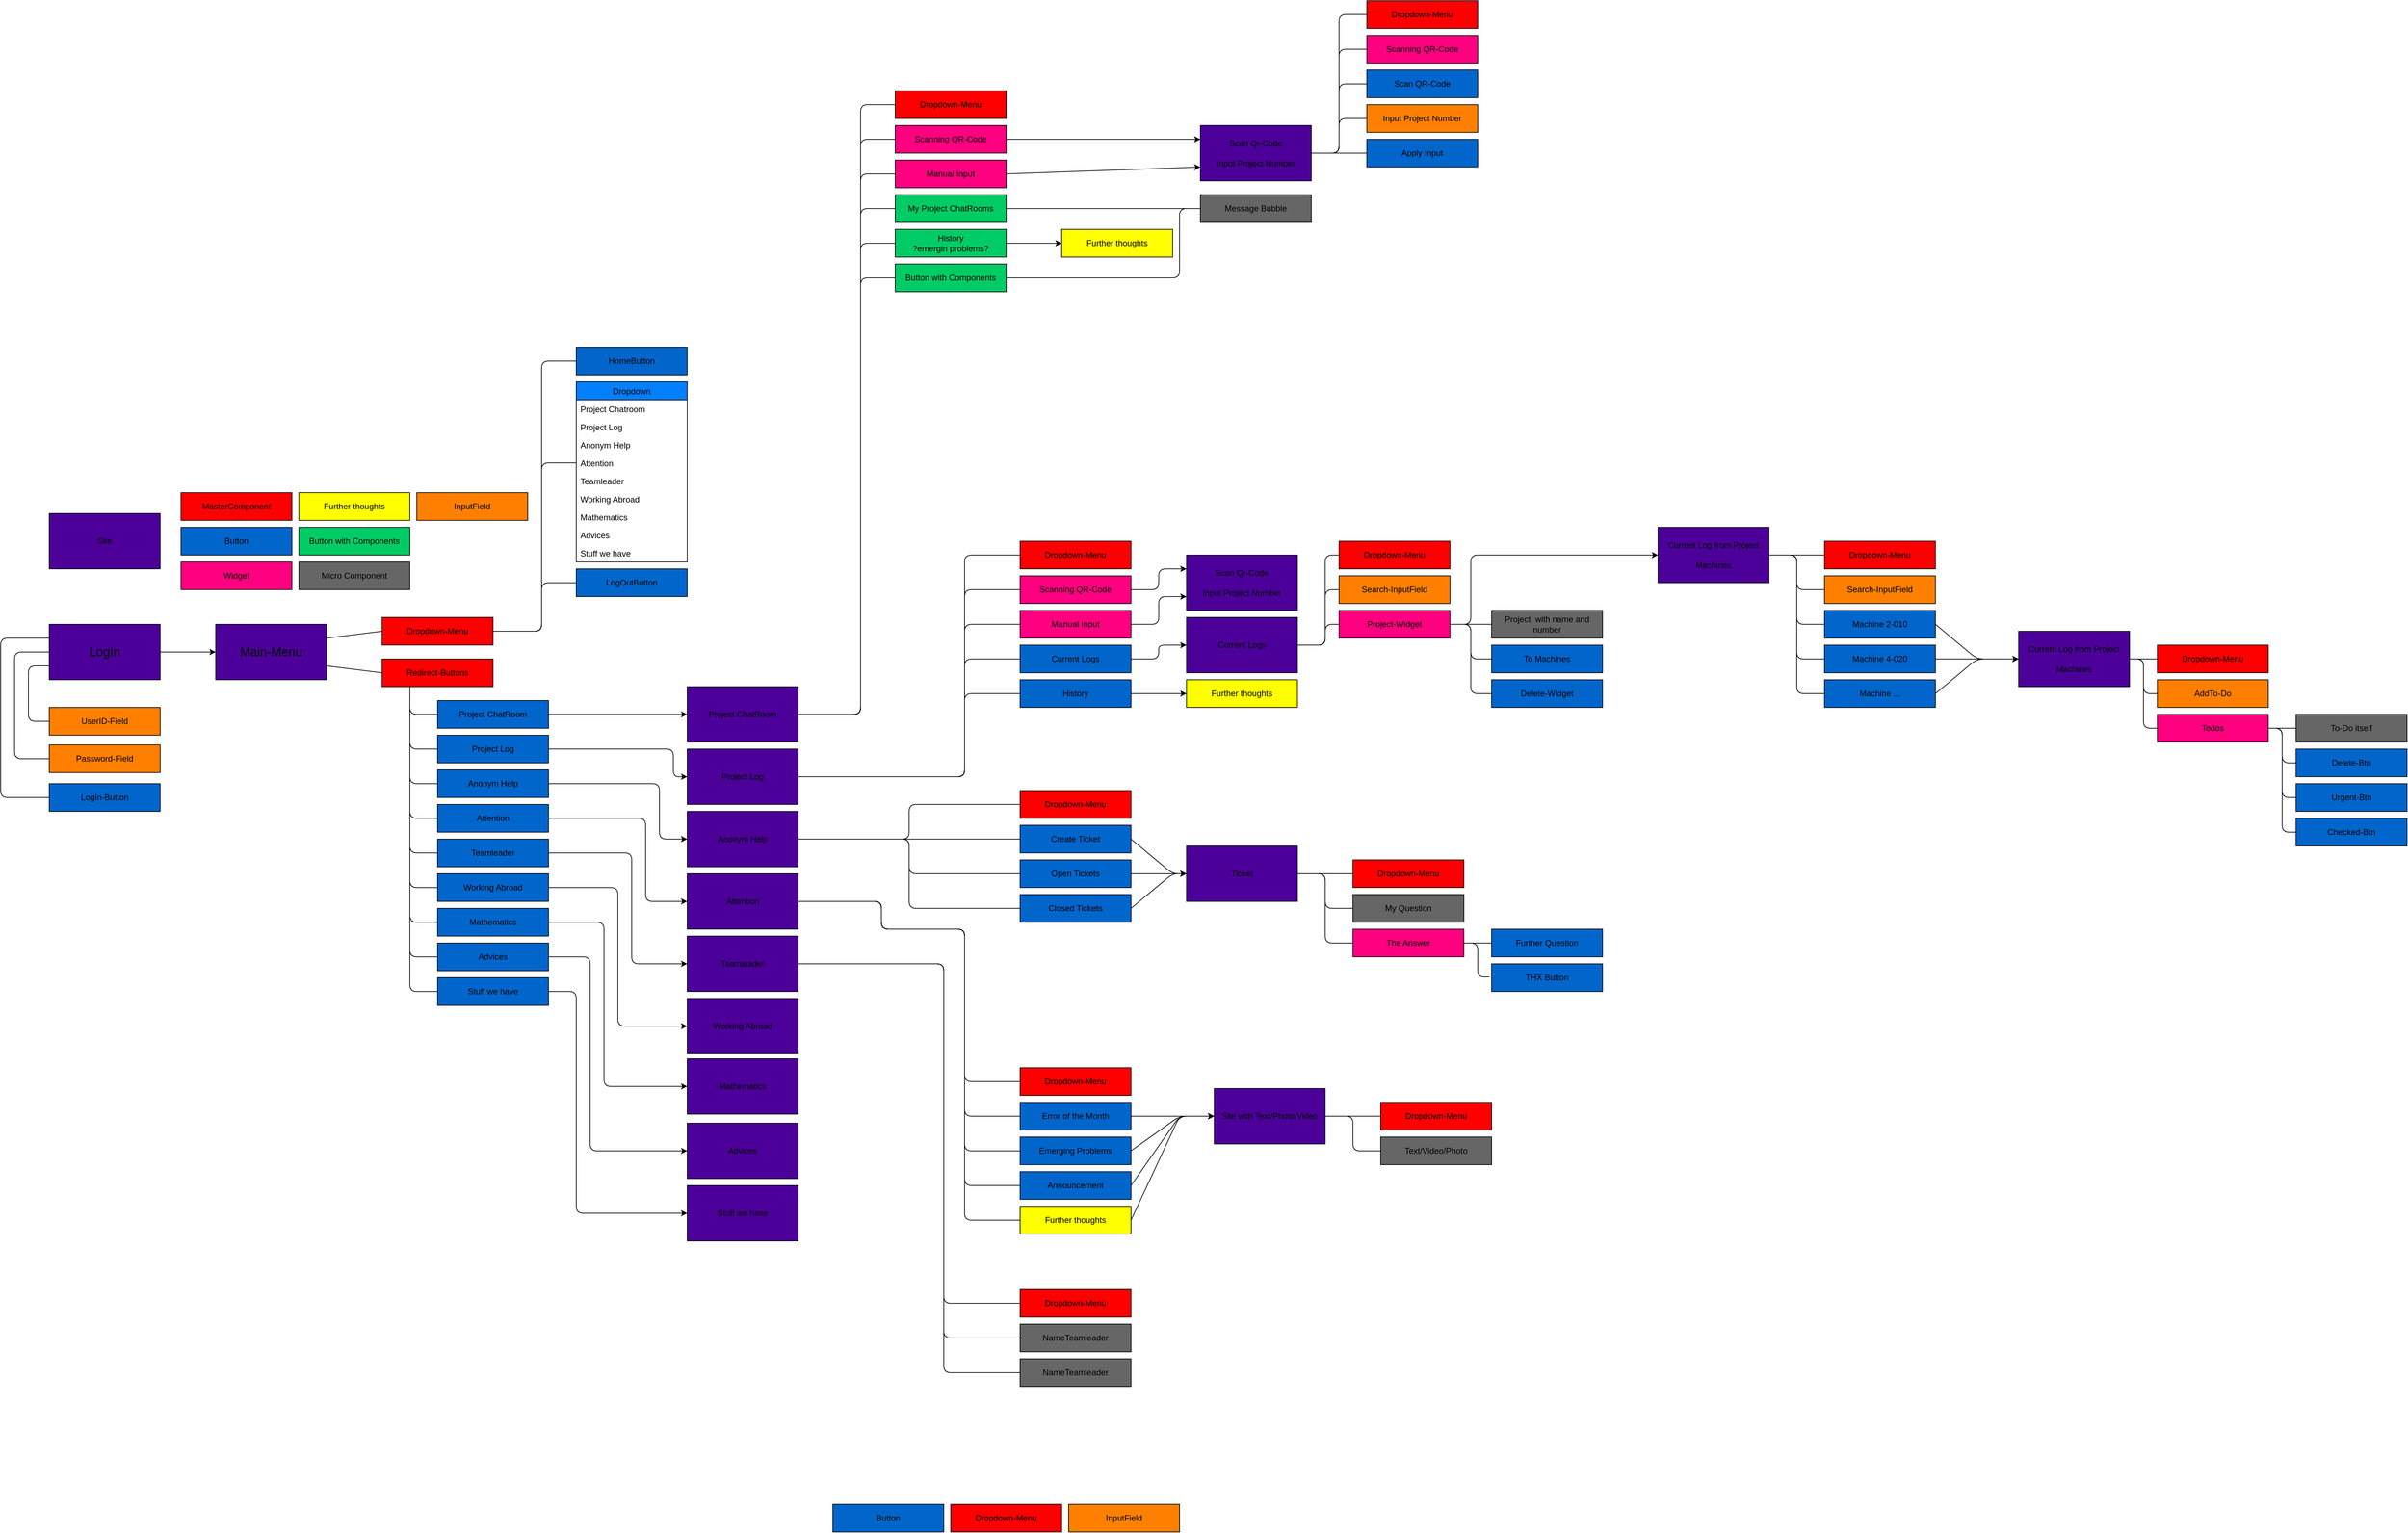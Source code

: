 <mxfile version="14.1.8" type="github">
  <diagram id="CYzmzR_TMUYCj8WLfeWa" name="Page-1">
    <mxGraphModel dx="1447" dy="1707" grid="1" gridSize="10" guides="1" tooltips="1" connect="1" arrows="1" fold="1" page="1" pageScale="1" pageWidth="1169" pageHeight="827" math="0" shadow="0">
      <root>
        <mxCell id="0" />
        <mxCell id="1" parent="0" />
        <mxCell id="Xn9P-yLoD2EliFYj8Yuh-2" value="&lt;font style=&quot;font-size: 18px&quot;&gt;LogIn&lt;/font&gt;" style="rounded=0;whiteSpace=wrap;html=1;fillColor=#4C0099;" vertex="1" parent="1">
          <mxGeometry x="80" y="200" width="160" height="80" as="geometry" />
        </mxCell>
        <mxCell id="Xn9P-yLoD2EliFYj8Yuh-3" value="&lt;font style=&quot;font-size: 18px&quot;&gt;Main-Menu&lt;/font&gt;" style="rounded=0;whiteSpace=wrap;html=1;fillColor=#4C0099;" vertex="1" parent="1">
          <mxGeometry x="320" y="200" width="160" height="80" as="geometry" />
        </mxCell>
        <mxCell id="Xn9P-yLoD2EliFYj8Yuh-4" value="" style="endArrow=classic;html=1;exitX=1;exitY=0.5;exitDx=0;exitDy=0;entryX=0;entryY=0.5;entryDx=0;entryDy=0;" edge="1" parent="1" source="Xn9P-yLoD2EliFYj8Yuh-2" target="Xn9P-yLoD2EliFYj8Yuh-3">
          <mxGeometry width="50" height="50" relative="1" as="geometry">
            <mxPoint x="260" y="360" as="sourcePoint" />
            <mxPoint x="310" y="310" as="targetPoint" />
          </mxGeometry>
        </mxCell>
        <mxCell id="Xn9P-yLoD2EliFYj8Yuh-5" value="Button" style="rounded=0;whiteSpace=wrap;html=1;fillColor=#0066CC;" vertex="1" parent="1">
          <mxGeometry x="270" y="60" width="160" height="40" as="geometry" />
        </mxCell>
        <mxCell id="Xn9P-yLoD2EliFYj8Yuh-6" value="Site" style="rounded=0;whiteSpace=wrap;html=1;fillColor=#4C0099;" vertex="1" parent="1">
          <mxGeometry x="80" y="40" width="160" height="80" as="geometry" />
        </mxCell>
        <mxCell id="Xn9P-yLoD2EliFYj8Yuh-7" value="Dropdown-Menu" style="rounded=0;whiteSpace=wrap;html=1;fillColor=#FF0000;" vertex="1" parent="1">
          <mxGeometry x="560" y="190" width="160" height="40" as="geometry" />
        </mxCell>
        <mxCell id="Xn9P-yLoD2EliFYj8Yuh-8" value="Redirect-Buttons" style="rounded=0;whiteSpace=wrap;html=1;fillColor=#FF0000;" vertex="1" parent="1">
          <mxGeometry x="560" y="250" width="160" height="40" as="geometry" />
        </mxCell>
        <mxCell id="Xn9P-yLoD2EliFYj8Yuh-9" value="" style="endArrow=none;html=1;entryX=0;entryY=0.5;entryDx=0;entryDy=0;exitX=1;exitY=0.25;exitDx=0;exitDy=0;" edge="1" parent="1" source="Xn9P-yLoD2EliFYj8Yuh-3" target="Xn9P-yLoD2EliFYj8Yuh-7">
          <mxGeometry width="50" height="50" relative="1" as="geometry">
            <mxPoint x="460" y="350" as="sourcePoint" />
            <mxPoint x="510" y="300" as="targetPoint" />
          </mxGeometry>
        </mxCell>
        <mxCell id="Xn9P-yLoD2EliFYj8Yuh-10" value="" style="endArrow=none;html=1;entryX=0;entryY=0.5;entryDx=0;entryDy=0;exitX=1;exitY=0.75;exitDx=0;exitDy=0;" edge="1" parent="1" source="Xn9P-yLoD2EliFYj8Yuh-3" target="Xn9P-yLoD2EliFYj8Yuh-8">
          <mxGeometry width="50" height="50" relative="1" as="geometry">
            <mxPoint x="460" y="360" as="sourcePoint" />
            <mxPoint x="510" y="310" as="targetPoint" />
          </mxGeometry>
        </mxCell>
        <mxCell id="Xn9P-yLoD2EliFYj8Yuh-11" value="UserID-Field" style="rounded=0;whiteSpace=wrap;html=1;fillColor=#FF8000;" vertex="1" parent="1">
          <mxGeometry x="80" y="320" width="160" height="40" as="geometry" />
        </mxCell>
        <mxCell id="Xn9P-yLoD2EliFYj8Yuh-12" value="Password-Field" style="rounded=0;whiteSpace=wrap;html=1;fillColor=#FF8000;" vertex="1" parent="1">
          <mxGeometry x="80" y="374" width="160" height="40" as="geometry" />
        </mxCell>
        <mxCell id="Xn9P-yLoD2EliFYj8Yuh-13" value="LogIn-Button" style="rounded=0;whiteSpace=wrap;html=1;fillColor=#0066CC;" vertex="1" parent="1">
          <mxGeometry x="80" y="430" width="160" height="40" as="geometry" />
        </mxCell>
        <mxCell id="Xn9P-yLoD2EliFYj8Yuh-15" value="" style="endArrow=none;html=1;entryX=0;entryY=0.25;entryDx=0;entryDy=0;exitX=0;exitY=0.5;exitDx=0;exitDy=0;" edge="1" parent="1" source="Xn9P-yLoD2EliFYj8Yuh-13" target="Xn9P-yLoD2EliFYj8Yuh-2">
          <mxGeometry width="50" height="50" relative="1" as="geometry">
            <mxPoint x="30" y="450" as="sourcePoint" />
            <mxPoint x="50" y="230" as="targetPoint" />
            <Array as="points">
              <mxPoint x="10" y="450" />
              <mxPoint x="10" y="220" />
            </Array>
          </mxGeometry>
        </mxCell>
        <mxCell id="Xn9P-yLoD2EliFYj8Yuh-16" value="" style="endArrow=none;html=1;entryX=0;entryY=0.5;entryDx=0;entryDy=0;exitX=0;exitY=0.5;exitDx=0;exitDy=0;" edge="1" parent="1" source="Xn9P-yLoD2EliFYj8Yuh-12" target="Xn9P-yLoD2EliFYj8Yuh-2">
          <mxGeometry width="50" height="50" relative="1" as="geometry">
            <mxPoint x="10" y="310" as="sourcePoint" />
            <mxPoint x="60" y="260" as="targetPoint" />
            <Array as="points">
              <mxPoint x="30" y="394" />
              <mxPoint x="30" y="240" />
            </Array>
          </mxGeometry>
        </mxCell>
        <mxCell id="Xn9P-yLoD2EliFYj8Yuh-17" value="" style="endArrow=none;html=1;entryX=0;entryY=0.75;entryDx=0;entryDy=0;exitX=0;exitY=0.5;exitDx=0;exitDy=0;" edge="1" parent="1" source="Xn9P-yLoD2EliFYj8Yuh-11" target="Xn9P-yLoD2EliFYj8Yuh-2">
          <mxGeometry width="50" height="50" relative="1" as="geometry">
            <mxPoint x="40" y="330" as="sourcePoint" />
            <mxPoint x="90" y="280" as="targetPoint" />
            <Array as="points">
              <mxPoint x="50" y="340" />
              <mxPoint x="50" y="260" />
            </Array>
          </mxGeometry>
        </mxCell>
        <mxCell id="Xn9P-yLoD2EliFYj8Yuh-18" value="Project ChatRoom" style="rounded=0;whiteSpace=wrap;html=1;fillColor=#0066CC;" vertex="1" parent="1">
          <mxGeometry x="640" y="310" width="160" height="40" as="geometry" />
        </mxCell>
        <mxCell id="Xn9P-yLoD2EliFYj8Yuh-19" value="Project Log" style="rounded=0;whiteSpace=wrap;html=1;fillColor=#0066CC;" vertex="1" parent="1">
          <mxGeometry x="640" y="360" width="160" height="40" as="geometry" />
        </mxCell>
        <mxCell id="Xn9P-yLoD2EliFYj8Yuh-20" value="Anonym Help" style="rounded=0;whiteSpace=wrap;html=1;fillColor=#0066CC;" vertex="1" parent="1">
          <mxGeometry x="640" y="410" width="160" height="40" as="geometry" />
        </mxCell>
        <mxCell id="Xn9P-yLoD2EliFYj8Yuh-21" value="" style="endArrow=none;html=1;entryX=0.25;entryY=1;entryDx=0;entryDy=0;exitX=0;exitY=0.5;exitDx=0;exitDy=0;" edge="1" parent="1" source="Xn9P-yLoD2EliFYj8Yuh-20" target="Xn9P-yLoD2EliFYj8Yuh-8">
          <mxGeometry width="50" height="50" relative="1" as="geometry">
            <mxPoint x="600" y="450" as="sourcePoint" />
            <mxPoint x="570" y="310" as="targetPoint" />
            <Array as="points">
              <mxPoint x="600" y="430" />
            </Array>
          </mxGeometry>
        </mxCell>
        <mxCell id="Xn9P-yLoD2EliFYj8Yuh-22" value="" style="endArrow=none;html=1;entryX=0;entryY=0.5;entryDx=0;entryDy=0;" edge="1" parent="1" target="Xn9P-yLoD2EliFYj8Yuh-19">
          <mxGeometry width="50" height="50" relative="1" as="geometry">
            <mxPoint x="600" y="290" as="sourcePoint" />
            <mxPoint x="640" y="370" as="targetPoint" />
            <Array as="points">
              <mxPoint x="600" y="380" />
            </Array>
          </mxGeometry>
        </mxCell>
        <mxCell id="Xn9P-yLoD2EliFYj8Yuh-23" value="" style="endArrow=none;html=1;entryX=0.25;entryY=1;entryDx=0;entryDy=0;exitX=0;exitY=0.5;exitDx=0;exitDy=0;" edge="1" parent="1" source="Xn9P-yLoD2EliFYj8Yuh-18" target="Xn9P-yLoD2EliFYj8Yuh-8">
          <mxGeometry width="50" height="50" relative="1" as="geometry">
            <mxPoint x="420" y="420" as="sourcePoint" />
            <mxPoint x="470" y="370" as="targetPoint" />
            <Array as="points">
              <mxPoint x="600" y="330" />
            </Array>
          </mxGeometry>
        </mxCell>
        <mxCell id="Xn9P-yLoD2EliFYj8Yuh-24" value="MasterComponent" style="rounded=0;whiteSpace=wrap;html=1;fillColor=#FF0000;" vertex="1" parent="1">
          <mxGeometry x="270" y="10" width="160" height="40" as="geometry" />
        </mxCell>
        <mxCell id="Xn9P-yLoD2EliFYj8Yuh-25" value="Dropdown" style="swimlane;fontStyle=0;childLayout=stackLayout;horizontal=1;startSize=26;fillColor=#007FFF;horizontalStack=0;resizeParent=1;resizeParentMax=0;resizeLast=0;collapsible=1;marginBottom=0;" vertex="1" parent="1">
          <mxGeometry x="840" y="-150" width="160" height="260" as="geometry" />
        </mxCell>
        <mxCell id="Xn9P-yLoD2EliFYj8Yuh-26" value="Project Chatroom" style="text;strokeColor=none;fillColor=none;align=left;verticalAlign=top;spacingLeft=4;spacingRight=4;overflow=hidden;rotatable=0;points=[[0,0.5],[1,0.5]];portConstraint=eastwest;" vertex="1" parent="Xn9P-yLoD2EliFYj8Yuh-25">
          <mxGeometry y="26" width="160" height="26" as="geometry" />
        </mxCell>
        <mxCell id="Xn9P-yLoD2EliFYj8Yuh-27" value="Project Log" style="text;strokeColor=none;fillColor=none;align=left;verticalAlign=top;spacingLeft=4;spacingRight=4;overflow=hidden;rotatable=0;points=[[0,0.5],[1,0.5]];portConstraint=eastwest;" vertex="1" parent="Xn9P-yLoD2EliFYj8Yuh-25">
          <mxGeometry y="52" width="160" height="26" as="geometry" />
        </mxCell>
        <mxCell id="Xn9P-yLoD2EliFYj8Yuh-28" value="Anonym Help" style="text;strokeColor=none;fillColor=none;align=left;verticalAlign=top;spacingLeft=4;spacingRight=4;overflow=hidden;rotatable=0;points=[[0,0.5],[1,0.5]];portConstraint=eastwest;" vertex="1" parent="Xn9P-yLoD2EliFYj8Yuh-25">
          <mxGeometry y="78" width="160" height="26" as="geometry" />
        </mxCell>
        <mxCell id="Xn9P-yLoD2EliFYj8Yuh-32" value="Attention" style="text;strokeColor=none;fillColor=none;align=left;verticalAlign=top;spacingLeft=4;spacingRight=4;overflow=hidden;rotatable=0;points=[[0,0.5],[1,0.5]];portConstraint=eastwest;" vertex="1" parent="Xn9P-yLoD2EliFYj8Yuh-25">
          <mxGeometry y="104" width="160" height="26" as="geometry" />
        </mxCell>
        <mxCell id="Xn9P-yLoD2EliFYj8Yuh-33" value="Teamleader" style="text;strokeColor=none;fillColor=none;align=left;verticalAlign=top;spacingLeft=4;spacingRight=4;overflow=hidden;rotatable=0;points=[[0,0.5],[1,0.5]];portConstraint=eastwest;" vertex="1" parent="Xn9P-yLoD2EliFYj8Yuh-25">
          <mxGeometry y="130" width="160" height="26" as="geometry" />
        </mxCell>
        <mxCell id="Xn9P-yLoD2EliFYj8Yuh-34" value="Working Abroad" style="text;strokeColor=none;fillColor=none;align=left;verticalAlign=top;spacingLeft=4;spacingRight=4;overflow=hidden;rotatable=0;points=[[0,0.5],[1,0.5]];portConstraint=eastwest;" vertex="1" parent="Xn9P-yLoD2EliFYj8Yuh-25">
          <mxGeometry y="156" width="160" height="26" as="geometry" />
        </mxCell>
        <mxCell id="Xn9P-yLoD2EliFYj8Yuh-35" value="Mathematics" style="text;strokeColor=none;fillColor=none;align=left;verticalAlign=top;spacingLeft=4;spacingRight=4;overflow=hidden;rotatable=0;points=[[0,0.5],[1,0.5]];portConstraint=eastwest;" vertex="1" parent="Xn9P-yLoD2EliFYj8Yuh-25">
          <mxGeometry y="182" width="160" height="26" as="geometry" />
        </mxCell>
        <mxCell id="Xn9P-yLoD2EliFYj8Yuh-36" value="Advices" style="text;strokeColor=none;fillColor=none;align=left;verticalAlign=top;spacingLeft=4;spacingRight=4;overflow=hidden;rotatable=0;points=[[0,0.5],[1,0.5]];portConstraint=eastwest;" vertex="1" parent="Xn9P-yLoD2EliFYj8Yuh-25">
          <mxGeometry y="208" width="160" height="26" as="geometry" />
        </mxCell>
        <mxCell id="Xn9P-yLoD2EliFYj8Yuh-37" value="Stuff we have" style="text;strokeColor=none;fillColor=none;align=left;verticalAlign=top;spacingLeft=4;spacingRight=4;overflow=hidden;rotatable=0;points=[[0,0.5],[1,0.5]];portConstraint=eastwest;" vertex="1" parent="Xn9P-yLoD2EliFYj8Yuh-25">
          <mxGeometry y="234" width="160" height="26" as="geometry" />
        </mxCell>
        <mxCell id="Xn9P-yLoD2EliFYj8Yuh-30" value="HomeButton" style="rounded=0;whiteSpace=wrap;html=1;fillColor=#0066CC;" vertex="1" parent="1">
          <mxGeometry x="840" y="-200" width="160" height="40" as="geometry" />
        </mxCell>
        <mxCell id="Xn9P-yLoD2EliFYj8Yuh-31" value="LogOutButton" style="rounded=0;whiteSpace=wrap;html=1;fillColor=#0066CC;" vertex="1" parent="1">
          <mxGeometry x="840" y="120" width="160" height="40" as="geometry" />
        </mxCell>
        <mxCell id="Xn9P-yLoD2EliFYj8Yuh-39" value="" style="endArrow=none;html=1;exitX=1;exitY=0.5;exitDx=0;exitDy=0;entryX=0;entryY=0.5;entryDx=0;entryDy=0;" edge="1" parent="1" source="Xn9P-yLoD2EliFYj8Yuh-7" target="Xn9P-yLoD2EliFYj8Yuh-30">
          <mxGeometry width="50" height="50" relative="1" as="geometry">
            <mxPoint x="600" y="-60" as="sourcePoint" />
            <mxPoint x="650" y="-110" as="targetPoint" />
            <Array as="points">
              <mxPoint x="790" y="210" />
              <mxPoint x="790" y="-180" />
            </Array>
          </mxGeometry>
        </mxCell>
        <mxCell id="Xn9P-yLoD2EliFYj8Yuh-40" value="" style="endArrow=none;html=1;exitX=1;exitY=0.5;exitDx=0;exitDy=0;entryX=0;entryY=0.5;entryDx=0;entryDy=0;" edge="1" parent="1" source="Xn9P-yLoD2EliFYj8Yuh-7" target="Xn9P-yLoD2EliFYj8Yuh-31">
          <mxGeometry width="50" height="50" relative="1" as="geometry">
            <mxPoint x="490" y="-70" as="sourcePoint" />
            <mxPoint x="540" y="-120" as="targetPoint" />
            <Array as="points">
              <mxPoint x="790" y="210" />
              <mxPoint x="790" y="140" />
            </Array>
          </mxGeometry>
        </mxCell>
        <mxCell id="Xn9P-yLoD2EliFYj8Yuh-41" value="" style="endArrow=none;html=1;exitX=1;exitY=0.5;exitDx=0;exitDy=0;entryX=0;entryY=0.5;entryDx=0;entryDy=0;" edge="1" parent="1" source="Xn9P-yLoD2EliFYj8Yuh-7" target="Xn9P-yLoD2EliFYj8Yuh-32">
          <mxGeometry width="50" height="50" relative="1" as="geometry">
            <mxPoint x="610" y="-130" as="sourcePoint" />
            <mxPoint x="660" y="-180" as="targetPoint" />
            <Array as="points">
              <mxPoint x="790" y="210" />
              <mxPoint x="790" y="-33" />
            </Array>
          </mxGeometry>
        </mxCell>
        <mxCell id="Xn9P-yLoD2EliFYj8Yuh-42" value="Attention" style="rounded=0;whiteSpace=wrap;html=1;fillColor=#0066CC;" vertex="1" parent="1">
          <mxGeometry x="640" y="460" width="160" height="40" as="geometry" />
        </mxCell>
        <mxCell id="Xn9P-yLoD2EliFYj8Yuh-43" value="Working Abroad" style="rounded=0;whiteSpace=wrap;html=1;fillColor=#0066CC;" vertex="1" parent="1">
          <mxGeometry x="640" y="560" width="160" height="40" as="geometry" />
        </mxCell>
        <mxCell id="Xn9P-yLoD2EliFYj8Yuh-44" value="Teamleader" style="rounded=0;whiteSpace=wrap;html=1;fillColor=#0066CC;" vertex="1" parent="1">
          <mxGeometry x="640" y="510" width="160" height="40" as="geometry" />
        </mxCell>
        <mxCell id="Xn9P-yLoD2EliFYj8Yuh-45" value="Mathematics" style="rounded=0;whiteSpace=wrap;html=1;fillColor=#0066CC;" vertex="1" parent="1">
          <mxGeometry x="640" y="610" width="160" height="40" as="geometry" />
        </mxCell>
        <mxCell id="Xn9P-yLoD2EliFYj8Yuh-46" value="Advices" style="rounded=0;whiteSpace=wrap;html=1;fillColor=#0066CC;" vertex="1" parent="1">
          <mxGeometry x="640" y="660" width="160" height="40" as="geometry" />
        </mxCell>
        <mxCell id="Xn9P-yLoD2EliFYj8Yuh-47" value="Stuff we have" style="rounded=0;whiteSpace=wrap;html=1;fillColor=#0066CC;" vertex="1" parent="1">
          <mxGeometry x="640" y="710" width="160" height="40" as="geometry" />
        </mxCell>
        <mxCell id="Xn9P-yLoD2EliFYj8Yuh-48" value="" style="endArrow=none;html=1;entryX=0;entryY=0.5;entryDx=0;entryDy=0;exitX=0.25;exitY=1;exitDx=0;exitDy=0;" edge="1" parent="1" source="Xn9P-yLoD2EliFYj8Yuh-8" target="Xn9P-yLoD2EliFYj8Yuh-43">
          <mxGeometry width="50" height="50" relative="1" as="geometry">
            <mxPoint x="390" y="510" as="sourcePoint" />
            <mxPoint x="440" y="460" as="targetPoint" />
            <Array as="points">
              <mxPoint x="600" y="580" />
            </Array>
          </mxGeometry>
        </mxCell>
        <mxCell id="Xn9P-yLoD2EliFYj8Yuh-49" value="" style="endArrow=none;html=1;entryX=0;entryY=0.5;entryDx=0;entryDy=0;" edge="1" parent="1" target="Xn9P-yLoD2EliFYj8Yuh-42">
          <mxGeometry width="50" height="50" relative="1" as="geometry">
            <mxPoint x="600" y="290" as="sourcePoint" />
            <mxPoint x="440" y="390" as="targetPoint" />
            <Array as="points">
              <mxPoint x="600" y="480" />
            </Array>
          </mxGeometry>
        </mxCell>
        <mxCell id="Xn9P-yLoD2EliFYj8Yuh-50" value="" style="endArrow=none;html=1;entryX=0;entryY=0.5;entryDx=0;entryDy=0;" edge="1" parent="1" target="Xn9P-yLoD2EliFYj8Yuh-47">
          <mxGeometry width="50" height="50" relative="1" as="geometry">
            <mxPoint x="600" y="290" as="sourcePoint" />
            <mxPoint x="390" y="560" as="targetPoint" />
            <Array as="points">
              <mxPoint x="600" y="730" />
            </Array>
          </mxGeometry>
        </mxCell>
        <mxCell id="Xn9P-yLoD2EliFYj8Yuh-51" value="" style="endArrow=none;html=1;entryX=0;entryY=0.5;entryDx=0;entryDy=0;" edge="1" parent="1" target="Xn9P-yLoD2EliFYj8Yuh-45">
          <mxGeometry width="50" height="50" relative="1" as="geometry">
            <mxPoint x="600" y="290" as="sourcePoint" />
            <mxPoint x="440" y="660" as="targetPoint" />
            <Array as="points">
              <mxPoint x="600" y="630" />
            </Array>
          </mxGeometry>
        </mxCell>
        <mxCell id="Xn9P-yLoD2EliFYj8Yuh-52" value="" style="endArrow=none;html=1;entryX=0;entryY=0.5;entryDx=0;entryDy=0;exitX=0.25;exitY=1;exitDx=0;exitDy=0;" edge="1" parent="1" source="Xn9P-yLoD2EliFYj8Yuh-8" target="Xn9P-yLoD2EliFYj8Yuh-46">
          <mxGeometry width="50" height="50" relative="1" as="geometry">
            <mxPoint x="370" y="660" as="sourcePoint" />
            <mxPoint x="420" y="610" as="targetPoint" />
            <Array as="points">
              <mxPoint x="600" y="680" />
            </Array>
          </mxGeometry>
        </mxCell>
        <mxCell id="Xn9P-yLoD2EliFYj8Yuh-53" value="" style="endArrow=none;html=1;entryX=0;entryY=0.5;entryDx=0;entryDy=0;" edge="1" parent="1" target="Xn9P-yLoD2EliFYj8Yuh-44">
          <mxGeometry width="50" height="50" relative="1" as="geometry">
            <mxPoint x="600" y="290" as="sourcePoint" />
            <mxPoint x="480" y="520" as="targetPoint" />
            <Array as="points">
              <mxPoint x="600" y="530" />
            </Array>
          </mxGeometry>
        </mxCell>
        <mxCell id="Xn9P-yLoD2EliFYj8Yuh-54" value="Project ChatRoom" style="rounded=0;whiteSpace=wrap;html=1;fillColor=#4C0099;" vertex="1" parent="1">
          <mxGeometry x="1000" y="290" width="160" height="80" as="geometry" />
        </mxCell>
        <mxCell id="Xn9P-yLoD2EliFYj8Yuh-55" value="" style="endArrow=classic;html=1;exitX=1;exitY=0.5;exitDx=0;exitDy=0;entryX=0;entryY=0.5;entryDx=0;entryDy=0;" edge="1" parent="1" source="Xn9P-yLoD2EliFYj8Yuh-18" target="Xn9P-yLoD2EliFYj8Yuh-54">
          <mxGeometry width="50" height="50" relative="1" as="geometry">
            <mxPoint x="870" y="360" as="sourcePoint" />
            <mxPoint x="920" y="310" as="targetPoint" />
          </mxGeometry>
        </mxCell>
        <mxCell id="Xn9P-yLoD2EliFYj8Yuh-56" value="Project Log" style="rounded=0;whiteSpace=wrap;html=1;fillColor=#4C0099;" vertex="1" parent="1">
          <mxGeometry x="1000" y="380" width="160" height="80" as="geometry" />
        </mxCell>
        <mxCell id="Xn9P-yLoD2EliFYj8Yuh-57" value="Anonym Help" style="rounded=0;whiteSpace=wrap;html=1;fillColor=#4C0099;" vertex="1" parent="1">
          <mxGeometry x="1000" y="470" width="160" height="80" as="geometry" />
        </mxCell>
        <mxCell id="Xn9P-yLoD2EliFYj8Yuh-58" value="Attention" style="rounded=0;whiteSpace=wrap;html=1;fillColor=#4C0099;" vertex="1" parent="1">
          <mxGeometry x="1000" y="560" width="160" height="80" as="geometry" />
        </mxCell>
        <mxCell id="Xn9P-yLoD2EliFYj8Yuh-59" value="Teamleader" style="rounded=0;whiteSpace=wrap;html=1;fillColor=#4C0099;" vertex="1" parent="1">
          <mxGeometry x="1000" y="650" width="160" height="80" as="geometry" />
        </mxCell>
        <mxCell id="Xn9P-yLoD2EliFYj8Yuh-60" value="Working Abroad" style="rounded=0;whiteSpace=wrap;html=1;fillColor=#4C0099;" vertex="1" parent="1">
          <mxGeometry x="1000" y="740" width="160" height="80" as="geometry" />
        </mxCell>
        <mxCell id="Xn9P-yLoD2EliFYj8Yuh-61" value="Mathematics" style="rounded=0;whiteSpace=wrap;html=1;fillColor=#4C0099;" vertex="1" parent="1">
          <mxGeometry x="1000" y="827" width="160" height="80" as="geometry" />
        </mxCell>
        <mxCell id="Xn9P-yLoD2EliFYj8Yuh-62" value="Advices" style="rounded=0;whiteSpace=wrap;html=1;fillColor=#4C0099;" vertex="1" parent="1">
          <mxGeometry x="1000" y="920" width="160" height="80" as="geometry" />
        </mxCell>
        <mxCell id="Xn9P-yLoD2EliFYj8Yuh-63" value="Stuff we have" style="rounded=0;whiteSpace=wrap;html=1;fillColor=#4C0099;" vertex="1" parent="1">
          <mxGeometry x="1000" y="1010" width="160" height="80" as="geometry" />
        </mxCell>
        <mxCell id="Xn9P-yLoD2EliFYj8Yuh-64" value="" style="endArrow=classic;html=1;exitX=1;exitY=0.5;exitDx=0;exitDy=0;entryX=0;entryY=0.5;entryDx=0;entryDy=0;" edge="1" parent="1" source="Xn9P-yLoD2EliFYj8Yuh-19" target="Xn9P-yLoD2EliFYj8Yuh-56">
          <mxGeometry width="50" height="50" relative="1" as="geometry">
            <mxPoint x="880" y="450" as="sourcePoint" />
            <mxPoint x="930" y="400" as="targetPoint" />
            <Array as="points">
              <mxPoint x="980" y="380" />
              <mxPoint x="980" y="420" />
            </Array>
          </mxGeometry>
        </mxCell>
        <mxCell id="Xn9P-yLoD2EliFYj8Yuh-65" value="" style="endArrow=classic;html=1;exitX=1;exitY=0.5;exitDx=0;exitDy=0;entryX=0;entryY=0.5;entryDx=0;entryDy=0;" edge="1" parent="1" source="Xn9P-yLoD2EliFYj8Yuh-20" target="Xn9P-yLoD2EliFYj8Yuh-57">
          <mxGeometry width="50" height="50" relative="1" as="geometry">
            <mxPoint x="850" y="490" as="sourcePoint" />
            <mxPoint x="900" y="440" as="targetPoint" />
            <Array as="points">
              <mxPoint x="960" y="430" />
              <mxPoint x="960" y="510" />
            </Array>
          </mxGeometry>
        </mxCell>
        <mxCell id="Xn9P-yLoD2EliFYj8Yuh-66" value="" style="endArrow=classic;html=1;exitX=1;exitY=0.5;exitDx=0;exitDy=0;entryX=0;entryY=0.5;entryDx=0;entryDy=0;" edge="1" parent="1" source="Xn9P-yLoD2EliFYj8Yuh-42" target="Xn9P-yLoD2EliFYj8Yuh-58">
          <mxGeometry width="50" height="50" relative="1" as="geometry">
            <mxPoint x="830" y="570" as="sourcePoint" />
            <mxPoint x="880" y="520" as="targetPoint" />
            <Array as="points">
              <mxPoint x="940" y="480" />
              <mxPoint x="940" y="600" />
            </Array>
          </mxGeometry>
        </mxCell>
        <mxCell id="Xn9P-yLoD2EliFYj8Yuh-67" value="" style="endArrow=classic;html=1;exitX=1;exitY=0.5;exitDx=0;exitDy=0;entryX=0;entryY=0.5;entryDx=0;entryDy=0;" edge="1" parent="1" source="Xn9P-yLoD2EliFYj8Yuh-44" target="Xn9P-yLoD2EliFYj8Yuh-59">
          <mxGeometry width="50" height="50" relative="1" as="geometry">
            <mxPoint x="890" y="590" as="sourcePoint" />
            <mxPoint x="940" y="540" as="targetPoint" />
            <Array as="points">
              <mxPoint x="920" y="530" />
              <mxPoint x="920" y="690" />
            </Array>
          </mxGeometry>
        </mxCell>
        <mxCell id="Xn9P-yLoD2EliFYj8Yuh-68" value="" style="endArrow=classic;html=1;exitX=1;exitY=0.5;exitDx=0;exitDy=0;entryX=0;entryY=0.5;entryDx=0;entryDy=0;" edge="1" parent="1" source="Xn9P-yLoD2EliFYj8Yuh-43" target="Xn9P-yLoD2EliFYj8Yuh-60">
          <mxGeometry width="50" height="50" relative="1" as="geometry">
            <mxPoint x="830" y="650" as="sourcePoint" />
            <mxPoint x="880" y="600" as="targetPoint" />
            <Array as="points">
              <mxPoint x="900" y="580" />
              <mxPoint x="900" y="780" />
            </Array>
          </mxGeometry>
        </mxCell>
        <mxCell id="Xn9P-yLoD2EliFYj8Yuh-69" value="" style="endArrow=classic;html=1;exitX=1;exitY=0.5;exitDx=0;exitDy=0;entryX=0;entryY=0.5;entryDx=0;entryDy=0;" edge="1" parent="1" source="Xn9P-yLoD2EliFYj8Yuh-45" target="Xn9P-yLoD2EliFYj8Yuh-61">
          <mxGeometry width="50" height="50" relative="1" as="geometry">
            <mxPoint x="830" y="690" as="sourcePoint" />
            <mxPoint x="880" y="640" as="targetPoint" />
            <Array as="points">
              <mxPoint x="880" y="630" />
              <mxPoint x="880" y="867" />
            </Array>
          </mxGeometry>
        </mxCell>
        <mxCell id="Xn9P-yLoD2EliFYj8Yuh-70" value="" style="endArrow=classic;html=1;exitX=1;exitY=0.5;exitDx=0;exitDy=0;entryX=0;entryY=0.5;entryDx=0;entryDy=0;" edge="1" parent="1" source="Xn9P-yLoD2EliFYj8Yuh-46" target="Xn9P-yLoD2EliFYj8Yuh-62">
          <mxGeometry width="50" height="50" relative="1" as="geometry">
            <mxPoint x="850" y="770" as="sourcePoint" />
            <mxPoint x="900" y="720" as="targetPoint" />
            <Array as="points">
              <mxPoint x="860" y="680" />
              <mxPoint x="860" y="960" />
            </Array>
          </mxGeometry>
        </mxCell>
        <mxCell id="Xn9P-yLoD2EliFYj8Yuh-71" value="" style="endArrow=classic;html=1;exitX=1;exitY=0.5;exitDx=0;exitDy=0;entryX=0;entryY=0.5;entryDx=0;entryDy=0;" edge="1" parent="1" source="Xn9P-yLoD2EliFYj8Yuh-47" target="Xn9P-yLoD2EliFYj8Yuh-63">
          <mxGeometry width="50" height="50" relative="1" as="geometry">
            <mxPoint x="830" y="920" as="sourcePoint" />
            <mxPoint x="880" y="870" as="targetPoint" />
            <Array as="points">
              <mxPoint x="840" y="730" />
              <mxPoint x="840" y="1050" />
            </Array>
          </mxGeometry>
        </mxCell>
        <mxCell id="Xn9P-yLoD2EliFYj8Yuh-72" value="Widget" style="rounded=0;whiteSpace=wrap;html=1;fillColor=#FF0080;" vertex="1" parent="1">
          <mxGeometry x="270" y="110" width="160" height="40" as="geometry" />
        </mxCell>
        <mxCell id="Xn9P-yLoD2EliFYj8Yuh-73" value="Scanning QR-Code" style="rounded=0;whiteSpace=wrap;html=1;fillColor=#FF0080;" vertex="1" parent="1">
          <mxGeometry x="1300" y="-520" width="160" height="40" as="geometry" />
        </mxCell>
        <mxCell id="Xn9P-yLoD2EliFYj8Yuh-74" value="Current Logs" style="rounded=0;whiteSpace=wrap;html=1;fillColor=#0066CC;" vertex="1" parent="1">
          <mxGeometry x="1480" y="230" width="160" height="40" as="geometry" />
        </mxCell>
        <mxCell id="Xn9P-yLoD2EliFYj8Yuh-75" value="Dropdown-Menu" style="rounded=0;whiteSpace=wrap;html=1;fillColor=#FF0000;" vertex="1" parent="1">
          <mxGeometry x="1480" y="440" width="160" height="40" as="geometry" />
        </mxCell>
        <mxCell id="Xn9P-yLoD2EliFYj8Yuh-76" value="Dropdown-Menu" style="rounded=0;whiteSpace=wrap;html=1;fillColor=#FF0000;" vertex="1" parent="1">
          <mxGeometry x="1300" y="-570" width="160" height="40" as="geometry" />
        </mxCell>
        <mxCell id="Xn9P-yLoD2EliFYj8Yuh-77" value="Dropdown-Menu" style="rounded=0;whiteSpace=wrap;html=1;fillColor=#FF0000;" vertex="1" parent="1">
          <mxGeometry x="1480" y="840" width="160" height="40" as="geometry" />
        </mxCell>
        <mxCell id="Xn9P-yLoD2EliFYj8Yuh-78" value="Dropdown-Menu" style="rounded=0;whiteSpace=wrap;html=1;fillColor=#FF0000;" vertex="1" parent="1">
          <mxGeometry x="1960" y="540" width="160" height="40" as="geometry" />
        </mxCell>
        <mxCell id="Xn9P-yLoD2EliFYj8Yuh-79" value="Dropdown-Menu" style="rounded=0;whiteSpace=wrap;html=1;fillColor=#FF0000;" vertex="1" parent="1">
          <mxGeometry x="1380" y="1470" width="160" height="40" as="geometry" />
        </mxCell>
        <mxCell id="Xn9P-yLoD2EliFYj8Yuh-82" value="Manual Input" style="rounded=0;whiteSpace=wrap;html=1;fillColor=#FF0080;" vertex="1" parent="1">
          <mxGeometry x="1300" y="-470" width="160" height="40" as="geometry" />
        </mxCell>
        <mxCell id="Xn9P-yLoD2EliFYj8Yuh-83" value="Project-Widget" style="rounded=0;whiteSpace=wrap;html=1;fillColor=#FF0080;" vertex="1" parent="1">
          <mxGeometry x="1940" y="180" width="160" height="40" as="geometry" />
        </mxCell>
        <mxCell id="Xn9P-yLoD2EliFYj8Yuh-84" value="&lt;font color=&quot;#000000&quot;&gt;Further thoughts&lt;/font&gt;" style="rounded=0;whiteSpace=wrap;html=1;fillColor=#FFFF00;strokeColor=#000000;" vertex="1" parent="1">
          <mxGeometry x="440" y="10" width="160" height="40" as="geometry" />
        </mxCell>
        <mxCell id="Xn9P-yLoD2EliFYj8Yuh-86" value="Button" style="rounded=0;whiteSpace=wrap;html=1;fillColor=#0066CC;" vertex="1" parent="1">
          <mxGeometry x="1210" y="1470" width="160" height="40" as="geometry" />
        </mxCell>
        <mxCell id="Xn9P-yLoD2EliFYj8Yuh-88" value="Button with Components " style="rounded=0;whiteSpace=wrap;html=1;fillColor=#00CC66;" vertex="1" parent="1">
          <mxGeometry x="440" y="60" width="160" height="40" as="geometry" />
        </mxCell>
        <mxCell id="Xn9P-yLoD2EliFYj8Yuh-89" value="My Project ChatRooms" style="rounded=0;whiteSpace=wrap;html=1;fillColor=#00CC66;" vertex="1" parent="1">
          <mxGeometry x="1300" y="-420" width="160" height="40" as="geometry" />
        </mxCell>
        <mxCell id="Xn9P-yLoD2EliFYj8Yuh-90" value="Button with Components " style="rounded=0;whiteSpace=wrap;html=1;fillColor=#00CC66;" vertex="1" parent="1">
          <mxGeometry x="1300" y="-320" width="160" height="40" as="geometry" />
        </mxCell>
        <mxCell id="Xn9P-yLoD2EliFYj8Yuh-92" value="&lt;div&gt;History&lt;/div&gt;&lt;div&gt;?emergin problems?&lt;/div&gt;" style="rounded=0;whiteSpace=wrap;html=1;fillColor=#00CC66;" vertex="1" parent="1">
          <mxGeometry x="1300" y="-370" width="160" height="40" as="geometry" />
        </mxCell>
        <mxCell id="Xn9P-yLoD2EliFYj8Yuh-93" value="&lt;font color=&quot;#000000&quot;&gt;Further thoughts&lt;/font&gt;" style="rounded=0;whiteSpace=wrap;html=1;fillColor=#FFFF00;strokeColor=#000000;" vertex="1" parent="1">
          <mxGeometry x="1540" y="-370" width="160" height="40" as="geometry" />
        </mxCell>
        <mxCell id="Xn9P-yLoD2EliFYj8Yuh-94" value="" style="endArrow=classic;html=1;exitX=1;exitY=0.5;exitDx=0;exitDy=0;entryX=0;entryY=0.5;entryDx=0;entryDy=0;" edge="1" parent="1" source="Xn9P-yLoD2EliFYj8Yuh-92" target="Xn9P-yLoD2EliFYj8Yuh-93">
          <mxGeometry width="50" height="50" relative="1" as="geometry">
            <mxPoint x="1500" y="-230" as="sourcePoint" />
            <mxPoint x="1550" y="-280" as="targetPoint" />
          </mxGeometry>
        </mxCell>
        <mxCell id="Xn9P-yLoD2EliFYj8Yuh-95" value="Micro Component" style="rounded=0;whiteSpace=wrap;html=1;fillColor=#666666;" vertex="1" parent="1">
          <mxGeometry x="440" y="110" width="160" height="40" as="geometry" />
        </mxCell>
        <mxCell id="Xn9P-yLoD2EliFYj8Yuh-96" value="Message Bubble" style="rounded=0;whiteSpace=wrap;html=1;fillColor=#666666;" vertex="1" parent="1">
          <mxGeometry x="1740" y="-420" width="160" height="40" as="geometry" />
        </mxCell>
        <mxCell id="Xn9P-yLoD2EliFYj8Yuh-98" value="" style="endArrow=none;html=1;exitX=1;exitY=0.5;exitDx=0;exitDy=0;entryX=0;entryY=0.5;entryDx=0;entryDy=0;" edge="1" parent="1" source="Xn9P-yLoD2EliFYj8Yuh-89" target="Xn9P-yLoD2EliFYj8Yuh-96">
          <mxGeometry width="50" height="50" relative="1" as="geometry">
            <mxPoint x="1560" y="-370" as="sourcePoint" />
            <mxPoint x="1610" y="-420" as="targetPoint" />
          </mxGeometry>
        </mxCell>
        <mxCell id="Xn9P-yLoD2EliFYj8Yuh-99" value="" style="endArrow=none;html=1;exitX=1;exitY=0.5;exitDx=0;exitDy=0;entryX=0;entryY=0.5;entryDx=0;entryDy=0;" edge="1" parent="1" source="Xn9P-yLoD2EliFYj8Yuh-90" target="Xn9P-yLoD2EliFYj8Yuh-96">
          <mxGeometry width="50" height="50" relative="1" as="geometry">
            <mxPoint x="1710" y="-220" as="sourcePoint" />
            <mxPoint x="1760" y="-270" as="targetPoint" />
            <Array as="points">
              <mxPoint x="1710" y="-300" />
              <mxPoint x="1710" y="-400" />
            </Array>
          </mxGeometry>
        </mxCell>
        <mxCell id="Xn9P-yLoD2EliFYj8Yuh-100" value="" style="endArrow=none;html=1;entryX=0;entryY=0.5;entryDx=0;entryDy=0;" edge="1" parent="1" target="Xn9P-yLoD2EliFYj8Yuh-89">
          <mxGeometry width="50" height="50" relative="1" as="geometry">
            <mxPoint x="1160" y="330" as="sourcePoint" />
            <mxPoint x="1260" y="210" as="targetPoint" />
            <Array as="points">
              <mxPoint x="1250" y="330" />
              <mxPoint x="1250" y="210" />
              <mxPoint x="1250" y="-400" />
            </Array>
          </mxGeometry>
        </mxCell>
        <mxCell id="Xn9P-yLoD2EliFYj8Yuh-101" value="" style="endArrow=none;html=1;exitX=1;exitY=0.5;exitDx=0;exitDy=0;entryX=0;entryY=0.5;entryDx=0;entryDy=0;" edge="1" parent="1" source="Xn9P-yLoD2EliFYj8Yuh-54" target="Xn9P-yLoD2EliFYj8Yuh-90">
          <mxGeometry width="50" height="50" relative="1" as="geometry">
            <mxPoint x="1230" y="320" as="sourcePoint" />
            <mxPoint x="1280" y="330" as="targetPoint" />
            <Array as="points">
              <mxPoint x="1250" y="330" />
              <mxPoint x="1250" y="310" />
              <mxPoint x="1250" y="-300" />
            </Array>
          </mxGeometry>
        </mxCell>
        <mxCell id="Xn9P-yLoD2EliFYj8Yuh-102" value="" style="endArrow=none;html=1;entryX=0;entryY=0.5;entryDx=0;entryDy=0;" edge="1" parent="1" target="Xn9P-yLoD2EliFYj8Yuh-92">
          <mxGeometry width="50" height="50" relative="1" as="geometry">
            <mxPoint x="1160" y="330" as="sourcePoint" />
            <mxPoint x="1310" y="360" as="targetPoint" />
            <Array as="points">
              <mxPoint x="1250" y="330" />
              <mxPoint x="1250" y="260" />
              <mxPoint x="1250" y="-350" />
            </Array>
          </mxGeometry>
        </mxCell>
        <mxCell id="Xn9P-yLoD2EliFYj8Yuh-104" value="" style="endArrow=none;html=1;exitX=1;exitY=0.5;exitDx=0;exitDy=0;entryX=0;entryY=0.5;entryDx=0;entryDy=0;" edge="1" parent="1" source="Xn9P-yLoD2EliFYj8Yuh-54" target="Xn9P-yLoD2EliFYj8Yuh-73">
          <mxGeometry width="50" height="50" relative="1" as="geometry">
            <mxPoint x="1160" y="150" as="sourcePoint" />
            <mxPoint x="1210" y="100" as="targetPoint" />
            <Array as="points">
              <mxPoint x="1250" y="330" />
              <mxPoint x="1250" y="160" />
              <mxPoint x="1250" y="-500" />
            </Array>
          </mxGeometry>
        </mxCell>
        <mxCell id="Xn9P-yLoD2EliFYj8Yuh-105" value="" style="endArrow=none;html=1;entryX=0;entryY=0.5;entryDx=0;entryDy=0;" edge="1" parent="1" target="Xn9P-yLoD2EliFYj8Yuh-82">
          <mxGeometry width="50" height="50" relative="1" as="geometry">
            <mxPoint x="1160" y="330" as="sourcePoint" />
            <mxPoint x="1320" y="110" as="targetPoint" />
            <Array as="points">
              <mxPoint x="1250" y="330" />
              <mxPoint x="1250" y="-450" />
            </Array>
          </mxGeometry>
        </mxCell>
        <mxCell id="Xn9P-yLoD2EliFYj8Yuh-106" value="" style="endArrow=none;html=1;entryX=0;entryY=0.5;entryDx=0;entryDy=0;" edge="1" parent="1" target="Xn9P-yLoD2EliFYj8Yuh-76">
          <mxGeometry width="50" height="50" relative="1" as="geometry">
            <mxPoint x="1160" y="330" as="sourcePoint" />
            <mxPoint x="1210" y="20" as="targetPoint" />
            <Array as="points">
              <mxPoint x="1250" y="330" />
              <mxPoint x="1250" y="60" />
              <mxPoint x="1250" y="-550" />
            </Array>
          </mxGeometry>
        </mxCell>
        <mxCell id="Xn9P-yLoD2EliFYj8Yuh-107" value="InputField" style="rounded=0;whiteSpace=wrap;html=1;fillColor=#FF8000;strokeColor=#000000;" vertex="1" parent="1">
          <mxGeometry x="610" y="10" width="160" height="40" as="geometry" />
        </mxCell>
        <mxCell id="Xn9P-yLoD2EliFYj8Yuh-108" value="&lt;div&gt;Scan Qr-Code&lt;/div&gt;&lt;div&gt;&lt;br&gt;&lt;/div&gt;&lt;div&gt;Input Project Number&lt;br&gt;&lt;/div&gt;" style="rounded=0;whiteSpace=wrap;html=1;fillColor=#4C0099;" vertex="1" parent="1">
          <mxGeometry x="1740" y="-520" width="160" height="80" as="geometry" />
        </mxCell>
        <mxCell id="Xn9P-yLoD2EliFYj8Yuh-109" value="" style="endArrow=classic;html=1;exitX=1;exitY=0.5;exitDx=0;exitDy=0;entryX=0;entryY=0.25;entryDx=0;entryDy=0;" edge="1" parent="1" source="Xn9P-yLoD2EliFYj8Yuh-73" target="Xn9P-yLoD2EliFYj8Yuh-108">
          <mxGeometry width="50" height="50" relative="1" as="geometry">
            <mxPoint x="1590" y="-510" as="sourcePoint" />
            <mxPoint x="1730" y="-480" as="targetPoint" />
          </mxGeometry>
        </mxCell>
        <mxCell id="Xn9P-yLoD2EliFYj8Yuh-110" value="" style="endArrow=classic;html=1;exitX=1;exitY=0.5;exitDx=0;exitDy=0;entryX=0;entryY=0.75;entryDx=0;entryDy=0;" edge="1" parent="1" source="Xn9P-yLoD2EliFYj8Yuh-82" target="Xn9P-yLoD2EliFYj8Yuh-108">
          <mxGeometry width="50" height="50" relative="1" as="geometry">
            <mxPoint x="1570" y="-410" as="sourcePoint" />
            <mxPoint x="1620" y="-460" as="targetPoint" />
          </mxGeometry>
        </mxCell>
        <mxCell id="Xn9P-yLoD2EliFYj8Yuh-111" value="Dropdown-Menu" style="rounded=0;whiteSpace=wrap;html=1;fillColor=#FF0000;" vertex="1" parent="1">
          <mxGeometry x="1980" y="-700" width="160" height="40" as="geometry" />
        </mxCell>
        <mxCell id="Xn9P-yLoD2EliFYj8Yuh-112" value="Scanning QR-Code" style="rounded=0;whiteSpace=wrap;html=1;fillColor=#FF0080;" vertex="1" parent="1">
          <mxGeometry x="1980" y="-650" width="160" height="40" as="geometry" />
        </mxCell>
        <mxCell id="Xn9P-yLoD2EliFYj8Yuh-113" value="Scan QR-Code" style="rounded=0;whiteSpace=wrap;html=1;fillColor=#0066CC;" vertex="1" parent="1">
          <mxGeometry x="1980" y="-600" width="160" height="40" as="geometry" />
        </mxCell>
        <mxCell id="Xn9P-yLoD2EliFYj8Yuh-114" value="Input Project Number" style="rounded=0;whiteSpace=wrap;html=1;fillColor=#FF8000;strokeColor=#000000;" vertex="1" parent="1">
          <mxGeometry x="1980" y="-550" width="160" height="40" as="geometry" />
        </mxCell>
        <mxCell id="Xn9P-yLoD2EliFYj8Yuh-115" value="InputField" style="rounded=0;whiteSpace=wrap;html=1;fillColor=#FF8000;strokeColor=#000000;" vertex="1" parent="1">
          <mxGeometry x="1550" y="1470" width="160" height="40" as="geometry" />
        </mxCell>
        <mxCell id="Xn9P-yLoD2EliFYj8Yuh-116" value="Apply Input" style="rounded=0;whiteSpace=wrap;html=1;fillColor=#0066CC;" vertex="1" parent="1">
          <mxGeometry x="1980" y="-500" width="160" height="40" as="geometry" />
        </mxCell>
        <mxCell id="Xn9P-yLoD2EliFYj8Yuh-117" value="" style="endArrow=none;html=1;exitX=1;exitY=0.5;exitDx=0;exitDy=0;entryX=0;entryY=0.5;entryDx=0;entryDy=0;" edge="1" parent="1" source="Xn9P-yLoD2EliFYj8Yuh-108" target="Xn9P-yLoD2EliFYj8Yuh-116">
          <mxGeometry width="50" height="50" relative="1" as="geometry">
            <mxPoint x="1910" y="-450" as="sourcePoint" />
            <mxPoint x="1960" y="-500" as="targetPoint" />
          </mxGeometry>
        </mxCell>
        <mxCell id="Xn9P-yLoD2EliFYj8Yuh-118" value="" style="endArrow=none;html=1;exitX=1;exitY=0.5;exitDx=0;exitDy=0;entryX=0;entryY=0.5;entryDx=0;entryDy=0;" edge="1" parent="1" source="Xn9P-yLoD2EliFYj8Yuh-108" target="Xn9P-yLoD2EliFYj8Yuh-114">
          <mxGeometry width="50" height="50" relative="1" as="geometry">
            <mxPoint x="1910" y="-510" as="sourcePoint" />
            <mxPoint x="1960" y="-560" as="targetPoint" />
            <Array as="points">
              <mxPoint x="1940" y="-480" />
              <mxPoint x="1940" y="-530" />
            </Array>
          </mxGeometry>
        </mxCell>
        <mxCell id="Xn9P-yLoD2EliFYj8Yuh-119" value="" style="endArrow=none;html=1;exitX=1;exitY=0.5;exitDx=0;exitDy=0;entryX=0;entryY=0.5;entryDx=0;entryDy=0;" edge="1" parent="1" source="Xn9P-yLoD2EliFYj8Yuh-108" target="Xn9P-yLoD2EliFYj8Yuh-113">
          <mxGeometry width="50" height="50" relative="1" as="geometry">
            <mxPoint x="1890" y="-580" as="sourcePoint" />
            <mxPoint x="1940" y="-630" as="targetPoint" />
            <Array as="points">
              <mxPoint x="1940" y="-480" />
              <mxPoint x="1940" y="-580" />
            </Array>
          </mxGeometry>
        </mxCell>
        <mxCell id="Xn9P-yLoD2EliFYj8Yuh-120" value="" style="endArrow=none;html=1;exitX=1;exitY=0.5;exitDx=0;exitDy=0;entryX=0;entryY=0.5;entryDx=0;entryDy=0;" edge="1" parent="1" source="Xn9P-yLoD2EliFYj8Yuh-108" target="Xn9P-yLoD2EliFYj8Yuh-112">
          <mxGeometry width="50" height="50" relative="1" as="geometry">
            <mxPoint x="1860" y="-620" as="sourcePoint" />
            <mxPoint x="1910" y="-670" as="targetPoint" />
            <Array as="points">
              <mxPoint x="1940" y="-480" />
              <mxPoint x="1940" y="-630" />
            </Array>
          </mxGeometry>
        </mxCell>
        <mxCell id="Xn9P-yLoD2EliFYj8Yuh-121" value="" style="endArrow=none;html=1;exitX=1;exitY=0.5;exitDx=0;exitDy=0;entryX=0;entryY=0.5;entryDx=0;entryDy=0;" edge="1" parent="1" source="Xn9P-yLoD2EliFYj8Yuh-108" target="Xn9P-yLoD2EliFYj8Yuh-111">
          <mxGeometry width="50" height="50" relative="1" as="geometry">
            <mxPoint x="1880" y="-610" as="sourcePoint" />
            <mxPoint x="1930" y="-660" as="targetPoint" />
            <Array as="points">
              <mxPoint x="1940" y="-480" />
              <mxPoint x="1940" y="-680" />
            </Array>
          </mxGeometry>
        </mxCell>
        <mxCell id="Xn9P-yLoD2EliFYj8Yuh-122" value="Dropdown-Menu" style="rounded=0;whiteSpace=wrap;html=1;fillColor=#FF0000;" vertex="1" parent="1">
          <mxGeometry x="1480" y="80" width="160" height="40" as="geometry" />
        </mxCell>
        <mxCell id="Xn9P-yLoD2EliFYj8Yuh-123" value="Scanning QR-Code" style="rounded=0;whiteSpace=wrap;html=1;fillColor=#FF0080;" vertex="1" parent="1">
          <mxGeometry x="1480" y="130" width="160" height="40" as="geometry" />
        </mxCell>
        <mxCell id="Xn9P-yLoD2EliFYj8Yuh-124" value="Manual Input" style="rounded=0;whiteSpace=wrap;html=1;fillColor=#FF0080;" vertex="1" parent="1">
          <mxGeometry x="1480" y="180" width="160" height="40" as="geometry" />
        </mxCell>
        <mxCell id="Xn9P-yLoD2EliFYj8Yuh-127" value="History" style="rounded=0;whiteSpace=wrap;html=1;fillColor=#0066CC;" vertex="1" parent="1">
          <mxGeometry x="1480" y="280" width="160" height="40" as="geometry" />
        </mxCell>
        <mxCell id="Xn9P-yLoD2EliFYj8Yuh-128" value="" style="endArrow=none;html=1;exitX=1;exitY=0.5;exitDx=0;exitDy=0;entryX=0;entryY=0.5;entryDx=0;entryDy=0;" edge="1" parent="1" source="Xn9P-yLoD2EliFYj8Yuh-56" target="Xn9P-yLoD2EliFYj8Yuh-122">
          <mxGeometry width="50" height="50" relative="1" as="geometry">
            <mxPoint x="1340" y="460" as="sourcePoint" />
            <mxPoint x="1390" y="410" as="targetPoint" />
            <Array as="points">
              <mxPoint x="1400" y="420" />
              <mxPoint x="1400" y="100" />
            </Array>
          </mxGeometry>
        </mxCell>
        <mxCell id="Xn9P-yLoD2EliFYj8Yuh-129" value="" style="endArrow=none;html=1;exitX=1;exitY=0.5;exitDx=0;exitDy=0;entryX=0;entryY=0.5;entryDx=0;entryDy=0;" edge="1" parent="1" source="Xn9P-yLoD2EliFYj8Yuh-56" target="Xn9P-yLoD2EliFYj8Yuh-123">
          <mxGeometry width="50" height="50" relative="1" as="geometry">
            <mxPoint x="1510" y="530" as="sourcePoint" />
            <mxPoint x="1560" y="480" as="targetPoint" />
            <Array as="points">
              <mxPoint x="1400" y="420" />
              <mxPoint x="1400" y="150" />
            </Array>
          </mxGeometry>
        </mxCell>
        <mxCell id="Xn9P-yLoD2EliFYj8Yuh-130" value="" style="endArrow=none;html=1;exitX=1;exitY=0.5;exitDx=0;exitDy=0;entryX=0;entryY=0.5;entryDx=0;entryDy=0;" edge="1" parent="1" source="Xn9P-yLoD2EliFYj8Yuh-56" target="Xn9P-yLoD2EliFYj8Yuh-124">
          <mxGeometry width="50" height="50" relative="1" as="geometry">
            <mxPoint x="1380" y="530" as="sourcePoint" />
            <mxPoint x="1430" y="480" as="targetPoint" />
            <Array as="points">
              <mxPoint x="1400" y="420" />
              <mxPoint x="1400" y="200" />
            </Array>
          </mxGeometry>
        </mxCell>
        <mxCell id="Xn9P-yLoD2EliFYj8Yuh-131" value="" style="endArrow=none;html=1;exitX=1;exitY=0.5;exitDx=0;exitDy=0;entryX=0;entryY=0.5;entryDx=0;entryDy=0;" edge="1" parent="1" source="Xn9P-yLoD2EliFYj8Yuh-56" target="Xn9P-yLoD2EliFYj8Yuh-74">
          <mxGeometry width="50" height="50" relative="1" as="geometry">
            <mxPoint x="1430" y="560" as="sourcePoint" />
            <mxPoint x="1480" y="510" as="targetPoint" />
            <Array as="points">
              <mxPoint x="1400" y="420" />
              <mxPoint x="1400" y="250" />
            </Array>
          </mxGeometry>
        </mxCell>
        <mxCell id="Xn9P-yLoD2EliFYj8Yuh-132" value="" style="endArrow=none;html=1;exitX=1;exitY=0.5;exitDx=0;exitDy=0;entryX=0;entryY=0.5;entryDx=0;entryDy=0;" edge="1" parent="1" source="Xn9P-yLoD2EliFYj8Yuh-56" target="Xn9P-yLoD2EliFYj8Yuh-127">
          <mxGeometry width="50" height="50" relative="1" as="geometry">
            <mxPoint x="1410" y="560" as="sourcePoint" />
            <mxPoint x="1460" y="510" as="targetPoint" />
            <Array as="points">
              <mxPoint x="1400" y="420" />
              <mxPoint x="1400" y="300" />
            </Array>
          </mxGeometry>
        </mxCell>
        <mxCell id="Xn9P-yLoD2EliFYj8Yuh-133" value="&lt;font color=&quot;#000000&quot;&gt;Further thoughts&lt;/font&gt;" style="rounded=0;whiteSpace=wrap;html=1;fillColor=#FFFF00;strokeColor=#000000;" vertex="1" parent="1">
          <mxGeometry x="1720" y="280" width="160" height="40" as="geometry" />
        </mxCell>
        <mxCell id="Xn9P-yLoD2EliFYj8Yuh-134" value="" style="endArrow=classic;html=1;exitX=1;exitY=0.5;exitDx=0;exitDy=0;entryX=0;entryY=0.5;entryDx=0;entryDy=0;" edge="1" parent="1" source="Xn9P-yLoD2EliFYj8Yuh-127" target="Xn9P-yLoD2EliFYj8Yuh-133">
          <mxGeometry width="50" height="50" relative="1" as="geometry">
            <mxPoint x="1670" y="370" as="sourcePoint" />
            <mxPoint x="1720" y="320" as="targetPoint" />
          </mxGeometry>
        </mxCell>
        <mxCell id="Xn9P-yLoD2EliFYj8Yuh-135" value="&lt;div&gt;Scan Qr-Code&lt;/div&gt;&lt;div&gt;&lt;br&gt;&lt;/div&gt;&lt;div&gt;Input Project Number&lt;br&gt;&lt;/div&gt;" style="rounded=0;whiteSpace=wrap;html=1;fillColor=#4C0099;" vertex="1" parent="1">
          <mxGeometry x="1720" y="100" width="160" height="80" as="geometry" />
        </mxCell>
        <mxCell id="Xn9P-yLoD2EliFYj8Yuh-136" value="" style="endArrow=classic;html=1;exitX=1;exitY=0.5;exitDx=0;exitDy=0;entryX=0;entryY=0.25;entryDx=0;entryDy=0;" edge="1" parent="1" source="Xn9P-yLoD2EliFYj8Yuh-123" target="Xn9P-yLoD2EliFYj8Yuh-135">
          <mxGeometry width="50" height="50" relative="1" as="geometry">
            <mxPoint x="1660" y="170" as="sourcePoint" />
            <mxPoint x="1710" y="120" as="targetPoint" />
            <Array as="points">
              <mxPoint x="1680" y="150" />
              <mxPoint x="1680" y="120" />
            </Array>
          </mxGeometry>
        </mxCell>
        <mxCell id="Xn9P-yLoD2EliFYj8Yuh-137" value="" style="endArrow=classic;html=1;exitX=1;exitY=0.5;exitDx=0;exitDy=0;entryX=0;entryY=0.75;entryDx=0;entryDy=0;" edge="1" parent="1" source="Xn9P-yLoD2EliFYj8Yuh-124" target="Xn9P-yLoD2EliFYj8Yuh-135">
          <mxGeometry width="50" height="50" relative="1" as="geometry">
            <mxPoint x="1660" y="230" as="sourcePoint" />
            <mxPoint x="1710" y="180" as="targetPoint" />
            <Array as="points">
              <mxPoint x="1680" y="200" />
              <mxPoint x="1680" y="160" />
            </Array>
          </mxGeometry>
        </mxCell>
        <mxCell id="Xn9P-yLoD2EliFYj8Yuh-138" value="Current Logs" style="rounded=0;whiteSpace=wrap;html=1;fillColor=#4C0099;" vertex="1" parent="1">
          <mxGeometry x="1720" y="190" width="160" height="80" as="geometry" />
        </mxCell>
        <mxCell id="Xn9P-yLoD2EliFYj8Yuh-139" value="" style="endArrow=classic;html=1;exitX=1;exitY=0.5;exitDx=0;exitDy=0;entryX=0;entryY=0.5;entryDx=0;entryDy=0;" edge="1" parent="1" source="Xn9P-yLoD2EliFYj8Yuh-74" target="Xn9P-yLoD2EliFYj8Yuh-138">
          <mxGeometry width="50" height="50" relative="1" as="geometry">
            <mxPoint x="1800" y="410" as="sourcePoint" />
            <mxPoint x="1850" y="360" as="targetPoint" />
            <Array as="points">
              <mxPoint x="1680" y="250" />
              <mxPoint x="1680" y="230" />
            </Array>
          </mxGeometry>
        </mxCell>
        <mxCell id="Xn9P-yLoD2EliFYj8Yuh-140" value="Search-InputField" style="rounded=0;whiteSpace=wrap;html=1;fillColor=#FF8000;strokeColor=#000000;" vertex="1" parent="1">
          <mxGeometry x="1940" y="130" width="160" height="40" as="geometry" />
        </mxCell>
        <mxCell id="Xn9P-yLoD2EliFYj8Yuh-141" value="Dropdown-Menu" style="rounded=0;whiteSpace=wrap;html=1;fillColor=#FF0000;" vertex="1" parent="1">
          <mxGeometry x="1940" y="80" width="160" height="40" as="geometry" />
        </mxCell>
        <mxCell id="Xn9P-yLoD2EliFYj8Yuh-143" value="" style="endArrow=none;html=1;exitX=1;exitY=0.5;exitDx=0;exitDy=0;entryX=0;entryY=0.5;entryDx=0;entryDy=0;" edge="1" parent="1" source="Xn9P-yLoD2EliFYj8Yuh-138" target="Xn9P-yLoD2EliFYj8Yuh-141">
          <mxGeometry width="50" height="50" relative="1" as="geometry">
            <mxPoint x="1915" y="230" as="sourcePoint" />
            <mxPoint x="1965" y="180" as="targetPoint" />
            <Array as="points">
              <mxPoint x="1920" y="230" />
              <mxPoint x="1920" y="100" />
            </Array>
          </mxGeometry>
        </mxCell>
        <mxCell id="Xn9P-yLoD2EliFYj8Yuh-145" value="" style="endArrow=none;html=1;exitX=1;exitY=0.5;exitDx=0;exitDy=0;entryX=0;entryY=0.5;entryDx=0;entryDy=0;" edge="1" parent="1" source="Xn9P-yLoD2EliFYj8Yuh-138" target="Xn9P-yLoD2EliFYj8Yuh-140">
          <mxGeometry width="50" height="50" relative="1" as="geometry">
            <mxPoint x="1940" y="310" as="sourcePoint" />
            <mxPoint x="1990" y="260" as="targetPoint" />
            <Array as="points">
              <mxPoint x="1920" y="230" />
              <mxPoint x="1920" y="150" />
            </Array>
          </mxGeometry>
        </mxCell>
        <mxCell id="Xn9P-yLoD2EliFYj8Yuh-146" value="" style="endArrow=none;html=1;exitX=1;exitY=0.5;exitDx=0;exitDy=0;entryX=0;entryY=0.5;entryDx=0;entryDy=0;" edge="1" parent="1" source="Xn9P-yLoD2EliFYj8Yuh-138" target="Xn9P-yLoD2EliFYj8Yuh-83">
          <mxGeometry width="50" height="50" relative="1" as="geometry">
            <mxPoint x="1960" y="340" as="sourcePoint" />
            <mxPoint x="2010" y="290" as="targetPoint" />
            <Array as="points">
              <mxPoint x="1920" y="230" />
              <mxPoint x="1920" y="200" />
            </Array>
          </mxGeometry>
        </mxCell>
        <mxCell id="Xn9P-yLoD2EliFYj8Yuh-147" value="Project&amp;nbsp; with name and number" style="rounded=0;whiteSpace=wrap;html=1;fillColor=#666666;" vertex="1" parent="1">
          <mxGeometry x="2160" y="180" width="160" height="40" as="geometry" />
        </mxCell>
        <mxCell id="Xn9P-yLoD2EliFYj8Yuh-148" value="To Machines" style="rounded=0;whiteSpace=wrap;html=1;fillColor=#0066CC;" vertex="1" parent="1">
          <mxGeometry x="2160" y="230" width="160" height="40" as="geometry" />
        </mxCell>
        <mxCell id="Xn9P-yLoD2EliFYj8Yuh-149" value="Delete-Widget" style="rounded=0;whiteSpace=wrap;html=1;fillColor=#0066CC;" vertex="1" parent="1">
          <mxGeometry x="2160" y="280" width="160" height="40" as="geometry" />
        </mxCell>
        <mxCell id="Xn9P-yLoD2EliFYj8Yuh-151" value="" style="endArrow=none;html=1;exitX=1;exitY=0.5;exitDx=0;exitDy=0;entryX=0;entryY=0.5;entryDx=0;entryDy=0;" edge="1" parent="1" source="Xn9P-yLoD2EliFYj8Yuh-83" target="Xn9P-yLoD2EliFYj8Yuh-147">
          <mxGeometry width="50" height="50" relative="1" as="geometry">
            <mxPoint x="2050" y="340" as="sourcePoint" />
            <mxPoint x="2100" y="310" as="targetPoint" />
          </mxGeometry>
        </mxCell>
        <mxCell id="Xn9P-yLoD2EliFYj8Yuh-152" value="" style="endArrow=none;html=1;exitX=1;exitY=0.5;exitDx=0;exitDy=0;entryX=0;entryY=0.5;entryDx=0;entryDy=0;" edge="1" parent="1" source="Xn9P-yLoD2EliFYj8Yuh-83" target="Xn9P-yLoD2EliFYj8Yuh-148">
          <mxGeometry width="50" height="50" relative="1" as="geometry">
            <mxPoint x="2080" y="340" as="sourcePoint" />
            <mxPoint x="2130" y="290" as="targetPoint" />
            <Array as="points">
              <mxPoint x="2130" y="200" />
              <mxPoint x="2130" y="250" />
            </Array>
          </mxGeometry>
        </mxCell>
        <mxCell id="Xn9P-yLoD2EliFYj8Yuh-153" value="" style="endArrow=none;html=1;exitX=1;exitY=0.5;exitDx=0;exitDy=0;entryX=0;entryY=0.5;entryDx=0;entryDy=0;" edge="1" parent="1" source="Xn9P-yLoD2EliFYj8Yuh-83" target="Xn9P-yLoD2EliFYj8Yuh-149">
          <mxGeometry width="50" height="50" relative="1" as="geometry">
            <mxPoint x="2060" y="350" as="sourcePoint" />
            <mxPoint x="2110" y="300" as="targetPoint" />
            <Array as="points">
              <mxPoint x="2130" y="200" />
              <mxPoint x="2130" y="300" />
            </Array>
          </mxGeometry>
        </mxCell>
        <mxCell id="Xn9P-yLoD2EliFYj8Yuh-154" value="" style="endArrow=classic;html=1;exitX=1;exitY=0.5;exitDx=0;exitDy=0;" edge="1" parent="1" source="Xn9P-yLoD2EliFYj8Yuh-83">
          <mxGeometry width="50" height="50" relative="1" as="geometry">
            <mxPoint x="2170" y="110" as="sourcePoint" />
            <mxPoint x="2400" y="100" as="targetPoint" />
            <Array as="points">
              <mxPoint x="2130" y="200" />
              <mxPoint x="2130" y="100" />
            </Array>
          </mxGeometry>
        </mxCell>
        <mxCell id="Xn9P-yLoD2EliFYj8Yuh-155" value="&lt;div&gt;Current Log from Project &lt;br&gt;&lt;/div&gt;&lt;div&gt;&lt;br&gt;&lt;/div&gt;&lt;div&gt;Machines&lt;br&gt;&lt;/div&gt;" style="rounded=0;whiteSpace=wrap;html=1;fillColor=#4C0099;" vertex="1" parent="1">
          <mxGeometry x="2400" y="60" width="160" height="80" as="geometry" />
        </mxCell>
        <mxCell id="Xn9P-yLoD2EliFYj8Yuh-156" value="Dropdown-Menu" style="rounded=0;whiteSpace=wrap;html=1;fillColor=#FF0000;" vertex="1" parent="1">
          <mxGeometry x="2640" y="80" width="160" height="40" as="geometry" />
        </mxCell>
        <mxCell id="Xn9P-yLoD2EliFYj8Yuh-157" value="Search-InputField" style="rounded=0;whiteSpace=wrap;html=1;fillColor=#FF8000;strokeColor=#000000;" vertex="1" parent="1">
          <mxGeometry x="2640" y="130" width="160" height="40" as="geometry" />
        </mxCell>
        <mxCell id="Xn9P-yLoD2EliFYj8Yuh-158" value="Machine 2-010" style="rounded=0;whiteSpace=wrap;html=1;fillColor=#0066CC;" vertex="1" parent="1">
          <mxGeometry x="2640" y="180" width="160" height="40" as="geometry" />
        </mxCell>
        <mxCell id="Xn9P-yLoD2EliFYj8Yuh-159" value="Machine 4-020" style="rounded=0;whiteSpace=wrap;html=1;fillColor=#0066CC;" vertex="1" parent="1">
          <mxGeometry x="2640" y="230" width="160" height="40" as="geometry" />
        </mxCell>
        <mxCell id="Xn9P-yLoD2EliFYj8Yuh-160" value="Machine ..." style="rounded=0;whiteSpace=wrap;html=1;fillColor=#0066CC;" vertex="1" parent="1">
          <mxGeometry x="2640" y="280" width="160" height="40" as="geometry" />
        </mxCell>
        <mxCell id="Xn9P-yLoD2EliFYj8Yuh-161" value="" style="endArrow=none;html=1;exitX=1;exitY=0.5;exitDx=0;exitDy=0;entryX=0;entryY=0.5;entryDx=0;entryDy=0;" edge="1" parent="1" source="Xn9P-yLoD2EliFYj8Yuh-155" target="Xn9P-yLoD2EliFYj8Yuh-156">
          <mxGeometry width="50" height="50" relative="1" as="geometry">
            <mxPoint x="2510" y="250" as="sourcePoint" />
            <mxPoint x="2560" y="200" as="targetPoint" />
          </mxGeometry>
        </mxCell>
        <mxCell id="Xn9P-yLoD2EliFYj8Yuh-162" value="" style="endArrow=none;html=1;exitX=1;exitY=0.5;exitDx=0;exitDy=0;entryX=0;entryY=0.5;entryDx=0;entryDy=0;" edge="1" parent="1" source="Xn9P-yLoD2EliFYj8Yuh-155" target="Xn9P-yLoD2EliFYj8Yuh-157">
          <mxGeometry width="50" height="50" relative="1" as="geometry">
            <mxPoint x="2520" y="260" as="sourcePoint" />
            <mxPoint x="2570" y="210" as="targetPoint" />
            <Array as="points">
              <mxPoint x="2600" y="100" />
              <mxPoint x="2600" y="150" />
            </Array>
          </mxGeometry>
        </mxCell>
        <mxCell id="Xn9P-yLoD2EliFYj8Yuh-163" value="" style="endArrow=none;html=1;exitX=1;exitY=0.5;exitDx=0;exitDy=0;entryX=0;entryY=0.5;entryDx=0;entryDy=0;" edge="1" parent="1" source="Xn9P-yLoD2EliFYj8Yuh-155" target="Xn9P-yLoD2EliFYj8Yuh-158">
          <mxGeometry width="50" height="50" relative="1" as="geometry">
            <mxPoint x="2520" y="270" as="sourcePoint" />
            <mxPoint x="2570" y="220" as="targetPoint" />
            <Array as="points">
              <mxPoint x="2600" y="100" />
              <mxPoint x="2600" y="200" />
            </Array>
          </mxGeometry>
        </mxCell>
        <mxCell id="Xn9P-yLoD2EliFYj8Yuh-164" value="" style="endArrow=none;html=1;entryX=1;entryY=0.5;entryDx=0;entryDy=0;exitX=0;exitY=0.5;exitDx=0;exitDy=0;" edge="1" parent="1" source="Xn9P-yLoD2EliFYj8Yuh-159" target="Xn9P-yLoD2EliFYj8Yuh-155">
          <mxGeometry width="50" height="50" relative="1" as="geometry">
            <mxPoint x="2520" y="300" as="sourcePoint" />
            <mxPoint x="2570" y="220" as="targetPoint" />
            <Array as="points">
              <mxPoint x="2600" y="250" />
              <mxPoint x="2600" y="100" />
            </Array>
          </mxGeometry>
        </mxCell>
        <mxCell id="Xn9P-yLoD2EliFYj8Yuh-165" value="" style="endArrow=none;html=1;entryX=0;entryY=0.5;entryDx=0;entryDy=0;exitX=1;exitY=0.5;exitDx=0;exitDy=0;" edge="1" parent="1" source="Xn9P-yLoD2EliFYj8Yuh-155" target="Xn9P-yLoD2EliFYj8Yuh-160">
          <mxGeometry width="50" height="50" relative="1" as="geometry">
            <mxPoint x="2510" y="290" as="sourcePoint" />
            <mxPoint x="2560" y="240" as="targetPoint" />
            <Array as="points">
              <mxPoint x="2600" y="100" />
              <mxPoint x="2600" y="300" />
            </Array>
          </mxGeometry>
        </mxCell>
        <mxCell id="Xn9P-yLoD2EliFYj8Yuh-166" value="&lt;div&gt;Current Log from Project &lt;br&gt;&lt;/div&gt;&lt;div&gt;&lt;br&gt;&lt;/div&gt;&lt;div&gt;Machines&lt;br&gt;&lt;/div&gt;" style="rounded=0;whiteSpace=wrap;html=1;fillColor=#4C0099;" vertex="1" parent="1">
          <mxGeometry x="2920" y="210" width="160" height="80" as="geometry" />
        </mxCell>
        <mxCell id="Xn9P-yLoD2EliFYj8Yuh-167" value="" style="endArrow=classic;html=1;exitX=1;exitY=0.5;exitDx=0;exitDy=0;entryX=0;entryY=0.5;entryDx=0;entryDy=0;" edge="1" parent="1" source="Xn9P-yLoD2EliFYj8Yuh-159" target="Xn9P-yLoD2EliFYj8Yuh-166">
          <mxGeometry width="50" height="50" relative="1" as="geometry">
            <mxPoint x="2880" y="340" as="sourcePoint" />
            <mxPoint x="2930" y="290" as="targetPoint" />
          </mxGeometry>
        </mxCell>
        <mxCell id="Xn9P-yLoD2EliFYj8Yuh-170" value="Dropdown-Menu" style="rounded=0;whiteSpace=wrap;html=1;fillColor=#FF0000;" vertex="1" parent="1">
          <mxGeometry x="3120" y="230" width="160" height="40" as="geometry" />
        </mxCell>
        <mxCell id="Xn9P-yLoD2EliFYj8Yuh-171" value="AddTo-Do" style="rounded=0;whiteSpace=wrap;html=1;fillColor=#FF8000;strokeColor=#000000;" vertex="1" parent="1">
          <mxGeometry x="3120" y="280" width="160" height="40" as="geometry" />
        </mxCell>
        <mxCell id="Xn9P-yLoD2EliFYj8Yuh-172" value="Todos" style="rounded=0;whiteSpace=wrap;html=1;fillColor=#FF0080;" vertex="1" parent="1">
          <mxGeometry x="3120" y="330" width="160" height="40" as="geometry" />
        </mxCell>
        <mxCell id="Xn9P-yLoD2EliFYj8Yuh-173" style="edgeStyle=orthogonalEdgeStyle;rounded=0;orthogonalLoop=1;jettySize=auto;html=1;exitX=0.5;exitY=1;exitDx=0;exitDy=0;" edge="1" parent="1" source="Xn9P-yLoD2EliFYj8Yuh-171" target="Xn9P-yLoD2EliFYj8Yuh-171">
          <mxGeometry relative="1" as="geometry" />
        </mxCell>
        <mxCell id="Xn9P-yLoD2EliFYj8Yuh-174" value="" style="endArrow=classic;html=1;exitX=1;exitY=0.5;exitDx=0;exitDy=0;entryX=0;entryY=0.5;entryDx=0;entryDy=0;" edge="1" parent="1" source="Xn9P-yLoD2EliFYj8Yuh-158" target="Xn9P-yLoD2EliFYj8Yuh-166">
          <mxGeometry width="50" height="50" relative="1" as="geometry">
            <mxPoint x="2840" y="330" as="sourcePoint" />
            <mxPoint x="2890" y="280" as="targetPoint" />
            <Array as="points">
              <mxPoint x="2860" y="250" />
            </Array>
          </mxGeometry>
        </mxCell>
        <mxCell id="Xn9P-yLoD2EliFYj8Yuh-175" value="" style="endArrow=classic;html=1;exitX=1;exitY=0.5;exitDx=0;exitDy=0;" edge="1" parent="1" source="Xn9P-yLoD2EliFYj8Yuh-160">
          <mxGeometry width="50" height="50" relative="1" as="geometry">
            <mxPoint x="3040" y="390" as="sourcePoint" />
            <mxPoint x="2920" y="250" as="targetPoint" />
            <Array as="points">
              <mxPoint x="2860" y="250" />
            </Array>
          </mxGeometry>
        </mxCell>
        <mxCell id="Xn9P-yLoD2EliFYj8Yuh-176" value="Delete-Btn" style="rounded=0;whiteSpace=wrap;html=1;fillColor=#0066CC;" vertex="1" parent="1">
          <mxGeometry x="3320" y="380" width="160" height="40" as="geometry" />
        </mxCell>
        <mxCell id="Xn9P-yLoD2EliFYj8Yuh-177" value="" style="endArrow=none;html=1;exitX=0;exitY=0.5;exitDx=0;exitDy=0;entryX=1;entryY=0.5;entryDx=0;entryDy=0;" edge="1" parent="1" source="Xn9P-yLoD2EliFYj8Yuh-170" target="Xn9P-yLoD2EliFYj8Yuh-166">
          <mxGeometry width="50" height="50" relative="1" as="geometry">
            <mxPoint x="3070" y="390" as="sourcePoint" />
            <mxPoint x="3080" y="240" as="targetPoint" />
          </mxGeometry>
        </mxCell>
        <mxCell id="Xn9P-yLoD2EliFYj8Yuh-178" value="" style="endArrow=none;html=1;entryX=0;entryY=0.5;entryDx=0;entryDy=0;" edge="1" parent="1" target="Xn9P-yLoD2EliFYj8Yuh-171">
          <mxGeometry width="50" height="50" relative="1" as="geometry">
            <mxPoint x="3080" y="250" as="sourcePoint" />
            <mxPoint x="3090" y="370" as="targetPoint" />
            <Array as="points">
              <mxPoint x="3100" y="250" />
              <mxPoint x="3100" y="300" />
            </Array>
          </mxGeometry>
        </mxCell>
        <mxCell id="Xn9P-yLoD2EliFYj8Yuh-179" value="" style="endArrow=none;html=1;exitX=1;exitY=0.5;exitDx=0;exitDy=0;entryX=0;entryY=0.5;entryDx=0;entryDy=0;" edge="1" parent="1" source="Xn9P-yLoD2EliFYj8Yuh-166" target="Xn9P-yLoD2EliFYj8Yuh-172">
          <mxGeometry width="50" height="50" relative="1" as="geometry">
            <mxPoint x="3040" y="420" as="sourcePoint" />
            <mxPoint x="3090" y="370" as="targetPoint" />
            <Array as="points">
              <mxPoint x="3100" y="250" />
              <mxPoint x="3100" y="350" />
            </Array>
          </mxGeometry>
        </mxCell>
        <mxCell id="Xn9P-yLoD2EliFYj8Yuh-180" value="Urgent-Btn" style="rounded=0;whiteSpace=wrap;html=1;fillColor=#0066CC;" vertex="1" parent="1">
          <mxGeometry x="3320" y="430" width="160" height="40" as="geometry" />
        </mxCell>
        <mxCell id="Xn9P-yLoD2EliFYj8Yuh-181" value="Checked-Btn" style="rounded=0;whiteSpace=wrap;html=1;fillColor=#0066CC;" vertex="1" parent="1">
          <mxGeometry x="3320" y="480" width="160" height="40" as="geometry" />
        </mxCell>
        <mxCell id="Xn9P-yLoD2EliFYj8Yuh-182" value="" style="endArrow=none;html=1;entryX=1;entryY=0.5;entryDx=0;entryDy=0;exitX=0;exitY=0.5;exitDx=0;exitDy=0;" edge="1" parent="1" source="Xn9P-yLoD2EliFYj8Yuh-183" target="Xn9P-yLoD2EliFYj8Yuh-172">
          <mxGeometry width="50" height="50" relative="1" as="geometry">
            <mxPoint x="3250" y="510" as="sourcePoint" />
            <mxPoint x="3300" y="460" as="targetPoint" />
          </mxGeometry>
        </mxCell>
        <mxCell id="Xn9P-yLoD2EliFYj8Yuh-183" value="To-Do itself" style="rounded=0;whiteSpace=wrap;html=1;fillColor=#666666;" vertex="1" parent="1">
          <mxGeometry x="3320" y="330" width="160" height="40" as="geometry" />
        </mxCell>
        <mxCell id="Xn9P-yLoD2EliFYj8Yuh-184" value="" style="endArrow=none;html=1;entryX=0;entryY=0.5;entryDx=0;entryDy=0;exitX=1;exitY=0.5;exitDx=0;exitDy=0;" edge="1" parent="1" source="Xn9P-yLoD2EliFYj8Yuh-172" target="Xn9P-yLoD2EliFYj8Yuh-176">
          <mxGeometry width="50" height="50" relative="1" as="geometry">
            <mxPoint x="3210" y="480" as="sourcePoint" />
            <mxPoint x="3260" y="430" as="targetPoint" />
            <Array as="points">
              <mxPoint x="3300" y="350" />
              <mxPoint x="3300" y="400" />
            </Array>
          </mxGeometry>
        </mxCell>
        <mxCell id="Xn9P-yLoD2EliFYj8Yuh-185" value="" style="endArrow=none;html=1;entryX=1;entryY=0.5;entryDx=0;entryDy=0;exitX=0;exitY=0.5;exitDx=0;exitDy=0;" edge="1" parent="1" source="Xn9P-yLoD2EliFYj8Yuh-180" target="Xn9P-yLoD2EliFYj8Yuh-172">
          <mxGeometry width="50" height="50" relative="1" as="geometry">
            <mxPoint x="3260" y="490" as="sourcePoint" />
            <mxPoint x="3310" y="440" as="targetPoint" />
            <Array as="points">
              <mxPoint x="3300" y="450" />
              <mxPoint x="3300" y="350" />
            </Array>
          </mxGeometry>
        </mxCell>
        <mxCell id="Xn9P-yLoD2EliFYj8Yuh-186" value="" style="endArrow=none;html=1;exitX=0;exitY=0.5;exitDx=0;exitDy=0;" edge="1" parent="1" source="Xn9P-yLoD2EliFYj8Yuh-181">
          <mxGeometry width="50" height="50" relative="1" as="geometry">
            <mxPoint x="3240" y="500" as="sourcePoint" />
            <mxPoint x="3280" y="350" as="targetPoint" />
            <Array as="points">
              <mxPoint x="3300" y="500" />
              <mxPoint x="3300" y="350" />
            </Array>
          </mxGeometry>
        </mxCell>
        <mxCell id="Xn9P-yLoD2EliFYj8Yuh-187" value="" style="endArrow=none;html=1;exitX=1;exitY=0.5;exitDx=0;exitDy=0;entryX=0;entryY=0.5;entryDx=0;entryDy=0;" edge="1" parent="1" source="Xn9P-yLoD2EliFYj8Yuh-57" target="Xn9P-yLoD2EliFYj8Yuh-75">
          <mxGeometry width="50" height="50" relative="1" as="geometry">
            <mxPoint x="1440" y="570" as="sourcePoint" />
            <mxPoint x="1480" y="510" as="targetPoint" />
            <Array as="points">
              <mxPoint x="1320" y="510" />
              <mxPoint x="1320" y="460" />
            </Array>
          </mxGeometry>
        </mxCell>
        <mxCell id="Xn9P-yLoD2EliFYj8Yuh-188" value="Create Ticket" style="rounded=0;whiteSpace=wrap;html=1;fillColor=#0066CC;" vertex="1" parent="1">
          <mxGeometry x="1480" y="490" width="160" height="40" as="geometry" />
        </mxCell>
        <mxCell id="Xn9P-yLoD2EliFYj8Yuh-190" value="Open Tickets" style="rounded=0;whiteSpace=wrap;html=1;fillColor=#0066CC;" vertex="1" parent="1">
          <mxGeometry x="1480" y="540" width="160" height="40" as="geometry" />
        </mxCell>
        <mxCell id="Xn9P-yLoD2EliFYj8Yuh-191" value="Closed Tickets" style="rounded=0;whiteSpace=wrap;html=1;fillColor=#0066CC;" vertex="1" parent="1">
          <mxGeometry x="1480" y="590" width="160" height="40" as="geometry" />
        </mxCell>
        <mxCell id="Xn9P-yLoD2EliFYj8Yuh-192" value="" style="endArrow=none;html=1;entryX=0;entryY=0.5;entryDx=0;entryDy=0;exitX=1;exitY=0.5;exitDx=0;exitDy=0;" edge="1" parent="1" source="Xn9P-yLoD2EliFYj8Yuh-57" target="Xn9P-yLoD2EliFYj8Yuh-188">
          <mxGeometry width="50" height="50" relative="1" as="geometry">
            <mxPoint x="1330" y="610" as="sourcePoint" />
            <mxPoint x="1380" y="560" as="targetPoint" />
          </mxGeometry>
        </mxCell>
        <mxCell id="Xn9P-yLoD2EliFYj8Yuh-193" value="" style="endArrow=none;html=1;exitX=1;exitY=0.5;exitDx=0;exitDy=0;entryX=0;entryY=0.5;entryDx=0;entryDy=0;" edge="1" parent="1" source="Xn9P-yLoD2EliFYj8Yuh-57" target="Xn9P-yLoD2EliFYj8Yuh-190">
          <mxGeometry width="50" height="50" relative="1" as="geometry">
            <mxPoint x="1320" y="590" as="sourcePoint" />
            <mxPoint x="1370" y="540" as="targetPoint" />
            <Array as="points">
              <mxPoint x="1320" y="510" />
              <mxPoint x="1320" y="560" />
            </Array>
          </mxGeometry>
        </mxCell>
        <mxCell id="Xn9P-yLoD2EliFYj8Yuh-194" value="" style="endArrow=none;html=1;exitX=1;exitY=0.5;exitDx=0;exitDy=0;entryX=0;entryY=0.5;entryDx=0;entryDy=0;" edge="1" parent="1" source="Xn9P-yLoD2EliFYj8Yuh-57" target="Xn9P-yLoD2EliFYj8Yuh-191">
          <mxGeometry width="50" height="50" relative="1" as="geometry">
            <mxPoint x="1340" y="680" as="sourcePoint" />
            <mxPoint x="1390" y="630" as="targetPoint" />
            <Array as="points">
              <mxPoint x="1320" y="510" />
              <mxPoint x="1320" y="610" />
            </Array>
          </mxGeometry>
        </mxCell>
        <mxCell id="Xn9P-yLoD2EliFYj8Yuh-195" value="Ticket" style="rounded=0;whiteSpace=wrap;html=1;fillColor=#4C0099;" vertex="1" parent="1">
          <mxGeometry x="1720" y="520" width="160" height="80" as="geometry" />
        </mxCell>
        <mxCell id="Xn9P-yLoD2EliFYj8Yuh-198" value="" style="endArrow=classic;html=1;exitX=1;exitY=0.5;exitDx=0;exitDy=0;entryX=0;entryY=0.5;entryDx=0;entryDy=0;" edge="1" parent="1" source="Xn9P-yLoD2EliFYj8Yuh-188" target="Xn9P-yLoD2EliFYj8Yuh-195">
          <mxGeometry width="50" height="50" relative="1" as="geometry">
            <mxPoint x="1700" y="500" as="sourcePoint" />
            <mxPoint x="1750" y="450" as="targetPoint" />
            <Array as="points">
              <mxPoint x="1700" y="560" />
            </Array>
          </mxGeometry>
        </mxCell>
        <mxCell id="Xn9P-yLoD2EliFYj8Yuh-199" value="" style="endArrow=classic;html=1;exitX=1;exitY=0.5;exitDx=0;exitDy=0;entryX=0;entryY=0.5;entryDx=0;entryDy=0;" edge="1" parent="1" source="Xn9P-yLoD2EliFYj8Yuh-191" target="Xn9P-yLoD2EliFYj8Yuh-195">
          <mxGeometry width="50" height="50" relative="1" as="geometry">
            <mxPoint x="1930" y="630" as="sourcePoint" />
            <mxPoint x="1980" y="580" as="targetPoint" />
            <Array as="points">
              <mxPoint x="1700" y="560" />
            </Array>
          </mxGeometry>
        </mxCell>
        <mxCell id="Xn9P-yLoD2EliFYj8Yuh-201" value="" style="endArrow=classic;html=1;exitX=1;exitY=0.5;exitDx=0;exitDy=0;entryX=0;entryY=0.5;entryDx=0;entryDy=0;" edge="1" parent="1" source="Xn9P-yLoD2EliFYj8Yuh-190" target="Xn9P-yLoD2EliFYj8Yuh-195">
          <mxGeometry width="50" height="50" relative="1" as="geometry">
            <mxPoint x="1690" y="520" as="sourcePoint" />
            <mxPoint x="1740" y="470" as="targetPoint" />
          </mxGeometry>
        </mxCell>
        <mxCell id="Xn9P-yLoD2EliFYj8Yuh-203" value="The Answer" style="rounded=0;whiteSpace=wrap;html=1;fillColor=#FF0080;" vertex="1" parent="1">
          <mxGeometry x="1960" y="640" width="160" height="40" as="geometry" />
        </mxCell>
        <mxCell id="Xn9P-yLoD2EliFYj8Yuh-204" value="My Question" style="rounded=0;whiteSpace=wrap;html=1;fillColor=#666666;" vertex="1" parent="1">
          <mxGeometry x="1960" y="590" width="160" height="40" as="geometry" />
        </mxCell>
        <mxCell id="Xn9P-yLoD2EliFYj8Yuh-205" value="THX Button" style="rounded=0;whiteSpace=wrap;html=1;fillColor=#0066CC;" vertex="1" parent="1">
          <mxGeometry x="2160" y="690" width="160" height="40" as="geometry" />
        </mxCell>
        <mxCell id="Xn9P-yLoD2EliFYj8Yuh-206" value="Further Question" style="rounded=0;whiteSpace=wrap;html=1;fillColor=#0066CC;" vertex="1" parent="1">
          <mxGeometry x="2160" y="640" width="160" height="40" as="geometry" />
        </mxCell>
        <mxCell id="Xn9P-yLoD2EliFYj8Yuh-207" value="" style="endArrow=none;html=1;entryX=0;entryY=0.5;entryDx=0;entryDy=0;exitX=1;exitY=0.5;exitDx=0;exitDy=0;" edge="1" parent="1" source="Xn9P-yLoD2EliFYj8Yuh-203" target="Xn9P-yLoD2EliFYj8Yuh-206">
          <mxGeometry width="50" height="50" relative="1" as="geometry">
            <mxPoint x="2060" y="780" as="sourcePoint" />
            <mxPoint x="2110" y="730" as="targetPoint" />
          </mxGeometry>
        </mxCell>
        <mxCell id="Xn9P-yLoD2EliFYj8Yuh-208" value="" style="endArrow=none;html=1;entryX=-0.02;entryY=0.473;entryDx=0;entryDy=0;entryPerimeter=0;exitX=1;exitY=0.5;exitDx=0;exitDy=0;" edge="1" parent="1" source="Xn9P-yLoD2EliFYj8Yuh-203" target="Xn9P-yLoD2EliFYj8Yuh-205">
          <mxGeometry width="50" height="50" relative="1" as="geometry">
            <mxPoint x="2080" y="780" as="sourcePoint" />
            <mxPoint x="2130" y="730" as="targetPoint" />
            <Array as="points">
              <mxPoint x="2140" y="660" />
              <mxPoint x="2140" y="709" />
            </Array>
          </mxGeometry>
        </mxCell>
        <mxCell id="Xn9P-yLoD2EliFYj8Yuh-209" value="" style="endArrow=none;html=1;exitX=1;exitY=0.5;exitDx=0;exitDy=0;entryX=0;entryY=0.5;entryDx=0;entryDy=0;" edge="1" parent="1" source="Xn9P-yLoD2EliFYj8Yuh-195" target="Xn9P-yLoD2EliFYj8Yuh-78">
          <mxGeometry width="50" height="50" relative="1" as="geometry">
            <mxPoint x="1880" y="670" as="sourcePoint" />
            <mxPoint x="1930" y="620" as="targetPoint" />
          </mxGeometry>
        </mxCell>
        <mxCell id="Xn9P-yLoD2EliFYj8Yuh-210" value="" style="endArrow=none;html=1;exitX=1;exitY=0.5;exitDx=0;exitDy=0;entryX=0;entryY=0.5;entryDx=0;entryDy=0;" edge="1" parent="1" source="Xn9P-yLoD2EliFYj8Yuh-195" target="Xn9P-yLoD2EliFYj8Yuh-204">
          <mxGeometry width="50" height="50" relative="1" as="geometry">
            <mxPoint x="1880" y="690" as="sourcePoint" />
            <mxPoint x="1930" y="640" as="targetPoint" />
            <Array as="points">
              <mxPoint x="1920" y="560" />
              <mxPoint x="1920" y="610" />
            </Array>
          </mxGeometry>
        </mxCell>
        <mxCell id="Xn9P-yLoD2EliFYj8Yuh-211" value="" style="endArrow=none;html=1;entryX=0;entryY=0.5;entryDx=0;entryDy=0;" edge="1" parent="1" target="Xn9P-yLoD2EliFYj8Yuh-203">
          <mxGeometry width="50" height="50" relative="1" as="geometry">
            <mxPoint x="1880" y="560" as="sourcePoint" />
            <mxPoint x="1960" y="640" as="targetPoint" />
            <Array as="points">
              <mxPoint x="1920" y="560" />
              <mxPoint x="1920" y="660" />
            </Array>
          </mxGeometry>
        </mxCell>
        <mxCell id="Xn9P-yLoD2EliFYj8Yuh-212" value="Announcement" style="rounded=0;whiteSpace=wrap;html=1;fillColor=#0066CC;" vertex="1" parent="1">
          <mxGeometry x="1480" y="990" width="160" height="40" as="geometry" />
        </mxCell>
        <mxCell id="Xn9P-yLoD2EliFYj8Yuh-213" value="Emerging Problems" style="rounded=0;whiteSpace=wrap;html=1;fillColor=#0066CC;" vertex="1" parent="1">
          <mxGeometry x="1480" y="940" width="160" height="40" as="geometry" />
        </mxCell>
        <mxCell id="Xn9P-yLoD2EliFYj8Yuh-214" value="Error of the Month" style="rounded=0;whiteSpace=wrap;html=1;fillColor=#0066CC;" vertex="1" parent="1">
          <mxGeometry x="1480" y="890" width="160" height="40" as="geometry" />
        </mxCell>
        <mxCell id="Xn9P-yLoD2EliFYj8Yuh-216" value="&lt;font color=&quot;#000000&quot;&gt;Further thoughts&lt;/font&gt;" style="rounded=0;whiteSpace=wrap;html=1;fillColor=#FFFF00;strokeColor=#000000;" vertex="1" parent="1">
          <mxGeometry x="1480" y="1040" width="160" height="40" as="geometry" />
        </mxCell>
        <mxCell id="Xn9P-yLoD2EliFYj8Yuh-217" value="" style="endArrow=none;html=1;exitX=1;exitY=0.5;exitDx=0;exitDy=0;entryX=0;entryY=0.5;entryDx=0;entryDy=0;" edge="1" parent="1" source="Xn9P-yLoD2EliFYj8Yuh-58" target="Xn9P-yLoD2EliFYj8Yuh-77">
          <mxGeometry width="50" height="50" relative="1" as="geometry">
            <mxPoint x="1250" y="710" as="sourcePoint" />
            <mxPoint x="1300" y="660" as="targetPoint" />
            <Array as="points">
              <mxPoint x="1280" y="600" />
              <mxPoint x="1280" y="640" />
              <mxPoint x="1400" y="640" />
              <mxPoint x="1400" y="860" />
            </Array>
          </mxGeometry>
        </mxCell>
        <mxCell id="Xn9P-yLoD2EliFYj8Yuh-218" value="" style="endArrow=none;html=1;exitX=1;exitY=0.5;exitDx=0;exitDy=0;entryX=0;entryY=0.5;entryDx=0;entryDy=0;" edge="1" parent="1" source="Xn9P-yLoD2EliFYj8Yuh-58" target="Xn9P-yLoD2EliFYj8Yuh-214">
          <mxGeometry width="50" height="50" relative="1" as="geometry">
            <mxPoint x="1280" y="760" as="sourcePoint" />
            <mxPoint x="1330" y="710" as="targetPoint" />
            <Array as="points">
              <mxPoint x="1280" y="600" />
              <mxPoint x="1280" y="640" />
              <mxPoint x="1400" y="640" />
              <mxPoint x="1400" y="910" />
            </Array>
          </mxGeometry>
        </mxCell>
        <mxCell id="Xn9P-yLoD2EliFYj8Yuh-219" value="" style="endArrow=none;html=1;exitX=1;exitY=0.5;exitDx=0;exitDy=0;entryX=0;entryY=0.5;entryDx=0;entryDy=0;" edge="1" parent="1" source="Xn9P-yLoD2EliFYj8Yuh-58" target="Xn9P-yLoD2EliFYj8Yuh-213">
          <mxGeometry width="50" height="50" relative="1" as="geometry">
            <mxPoint x="1270" y="870" as="sourcePoint" />
            <mxPoint x="1320" y="820" as="targetPoint" />
            <Array as="points">
              <mxPoint x="1280" y="600" />
              <mxPoint x="1280" y="640" />
              <mxPoint x="1400" y="640" />
              <mxPoint x="1400" y="960" />
            </Array>
          </mxGeometry>
        </mxCell>
        <mxCell id="Xn9P-yLoD2EliFYj8Yuh-220" value="" style="endArrow=none;html=1;exitX=1;exitY=0.5;exitDx=0;exitDy=0;entryX=0;entryY=0.5;entryDx=0;entryDy=0;" edge="1" parent="1" source="Xn9P-yLoD2EliFYj8Yuh-58" target="Xn9P-yLoD2EliFYj8Yuh-212">
          <mxGeometry width="50" height="50" relative="1" as="geometry">
            <mxPoint x="1270" y="990" as="sourcePoint" />
            <mxPoint x="1320" y="940" as="targetPoint" />
            <Array as="points">
              <mxPoint x="1280" y="600" />
              <mxPoint x="1280" y="640" />
              <mxPoint x="1400" y="640" />
              <mxPoint x="1400" y="1010" />
            </Array>
          </mxGeometry>
        </mxCell>
        <mxCell id="Xn9P-yLoD2EliFYj8Yuh-221" value="" style="endArrow=none;html=1;exitX=1;exitY=0.5;exitDx=0;exitDy=0;entryX=0;entryY=0.5;entryDx=0;entryDy=0;" edge="1" parent="1" source="Xn9P-yLoD2EliFYj8Yuh-58" target="Xn9P-yLoD2EliFYj8Yuh-216">
          <mxGeometry width="50" height="50" relative="1" as="geometry">
            <mxPoint x="1310" y="1090" as="sourcePoint" />
            <mxPoint x="1360" y="1040" as="targetPoint" />
            <Array as="points">
              <mxPoint x="1280" y="600" />
              <mxPoint x="1280" y="640" />
              <mxPoint x="1400" y="640" />
              <mxPoint x="1400" y="1060" />
            </Array>
          </mxGeometry>
        </mxCell>
        <mxCell id="Xn9P-yLoD2EliFYj8Yuh-222" value="Site with Text/Photo/Video" style="rounded=0;whiteSpace=wrap;html=1;fillColor=#4C0099;" vertex="1" parent="1">
          <mxGeometry x="1760" y="870" width="160" height="80" as="geometry" />
        </mxCell>
        <mxCell id="Xn9P-yLoD2EliFYj8Yuh-224" value="" style="endArrow=classic;html=1;exitX=1;exitY=0.5;exitDx=0;exitDy=0;entryX=0;entryY=0.5;entryDx=0;entryDy=0;" edge="1" parent="1" source="Xn9P-yLoD2EliFYj8Yuh-214" target="Xn9P-yLoD2EliFYj8Yuh-222">
          <mxGeometry width="50" height="50" relative="1" as="geometry">
            <mxPoint x="1690" y="940" as="sourcePoint" />
            <mxPoint x="1740" y="890" as="targetPoint" />
          </mxGeometry>
        </mxCell>
        <mxCell id="Xn9P-yLoD2EliFYj8Yuh-225" value="" style="endArrow=classic;html=1;exitX=1;exitY=0.5;exitDx=0;exitDy=0;entryX=0;entryY=0.5;entryDx=0;entryDy=0;" edge="1" parent="1" source="Xn9P-yLoD2EliFYj8Yuh-213" target="Xn9P-yLoD2EliFYj8Yuh-222">
          <mxGeometry width="50" height="50" relative="1" as="geometry">
            <mxPoint x="1690" y="1000" as="sourcePoint" />
            <mxPoint x="1740" y="950" as="targetPoint" />
            <Array as="points">
              <mxPoint x="1710" y="910" />
            </Array>
          </mxGeometry>
        </mxCell>
        <mxCell id="Xn9P-yLoD2EliFYj8Yuh-226" value="" style="endArrow=classic;html=1;exitX=1;exitY=0.5;exitDx=0;exitDy=0;" edge="1" parent="1" source="Xn9P-yLoD2EliFYj8Yuh-212">
          <mxGeometry width="50" height="50" relative="1" as="geometry">
            <mxPoint x="1680" y="1010" as="sourcePoint" />
            <mxPoint x="1760" y="910" as="targetPoint" />
            <Array as="points">
              <mxPoint x="1710" y="910" />
            </Array>
          </mxGeometry>
        </mxCell>
        <mxCell id="Xn9P-yLoD2EliFYj8Yuh-227" value="" style="endArrow=classic;html=1;exitX=1;exitY=0.5;exitDx=0;exitDy=0;entryX=0;entryY=0.5;entryDx=0;entryDy=0;" edge="1" parent="1" source="Xn9P-yLoD2EliFYj8Yuh-216" target="Xn9P-yLoD2EliFYj8Yuh-222">
          <mxGeometry width="50" height="50" relative="1" as="geometry">
            <mxPoint x="1700" y="1020" as="sourcePoint" />
            <mxPoint x="1750" y="970" as="targetPoint" />
            <Array as="points">
              <mxPoint x="1710" y="910" />
            </Array>
          </mxGeometry>
        </mxCell>
        <mxCell id="Xn9P-yLoD2EliFYj8Yuh-228" value="Dropdown-Menu" style="rounded=0;whiteSpace=wrap;html=1;fillColor=#FF0000;" vertex="1" parent="1">
          <mxGeometry x="2000" y="890" width="160" height="40" as="geometry" />
        </mxCell>
        <mxCell id="Xn9P-yLoD2EliFYj8Yuh-229" value="Text/Video/Photo" style="rounded=0;whiteSpace=wrap;html=1;fillColor=#666666;" vertex="1" parent="1">
          <mxGeometry x="2000" y="940" width="160" height="40" as="geometry" />
        </mxCell>
        <mxCell id="Xn9P-yLoD2EliFYj8Yuh-230" value="" style="endArrow=none;html=1;exitX=1;exitY=0.5;exitDx=0;exitDy=0;entryX=0;entryY=0.5;entryDx=0;entryDy=0;" edge="1" parent="1" source="Xn9P-yLoD2EliFYj8Yuh-222" target="Xn9P-yLoD2EliFYj8Yuh-228">
          <mxGeometry width="50" height="50" relative="1" as="geometry">
            <mxPoint x="1950" y="1060" as="sourcePoint" />
            <mxPoint x="2000" y="1010" as="targetPoint" />
          </mxGeometry>
        </mxCell>
        <mxCell id="Xn9P-yLoD2EliFYj8Yuh-231" value="" style="endArrow=none;html=1;exitX=1;exitY=0.5;exitDx=0;exitDy=0;entryX=0;entryY=0.5;entryDx=0;entryDy=0;" edge="1" parent="1" source="Xn9P-yLoD2EliFYj8Yuh-222" target="Xn9P-yLoD2EliFYj8Yuh-229">
          <mxGeometry width="50" height="50" relative="1" as="geometry">
            <mxPoint x="1950" y="1070" as="sourcePoint" />
            <mxPoint x="2000" y="1020" as="targetPoint" />
            <Array as="points">
              <mxPoint x="1960" y="910" />
              <mxPoint x="1960" y="960" />
            </Array>
          </mxGeometry>
        </mxCell>
        <mxCell id="Xn9P-yLoD2EliFYj8Yuh-233" value="" style="endArrow=none;html=1;entryX=0;entryY=0.5;entryDx=0;entryDy=0;exitX=1;exitY=0.5;exitDx=0;exitDy=0;" edge="1" parent="1" source="Xn9P-yLoD2EliFYj8Yuh-59" target="Xn9P-yLoD2EliFYj8Yuh-234">
          <mxGeometry width="50" height="50" relative="1" as="geometry">
            <mxPoint x="1310" y="1060" as="sourcePoint" />
            <mxPoint x="1360" y="1010" as="targetPoint" />
            <Array as="points">
              <mxPoint x="1370" y="690" />
              <mxPoint x="1370" y="1180" />
            </Array>
          </mxGeometry>
        </mxCell>
        <mxCell id="Xn9P-yLoD2EliFYj8Yuh-234" value="Dropdown-Menu" style="rounded=0;whiteSpace=wrap;html=1;fillColor=#FF0000;" vertex="1" parent="1">
          <mxGeometry x="1480" y="1160" width="160" height="40" as="geometry" />
        </mxCell>
        <mxCell id="Xn9P-yLoD2EliFYj8Yuh-235" value="" style="endArrow=none;html=1;exitX=1;exitY=0.5;exitDx=0;exitDy=0;entryX=0;entryY=0.5;entryDx=0;entryDy=0;" edge="1" parent="1" source="Xn9P-yLoD2EliFYj8Yuh-59" target="Xn9P-yLoD2EliFYj8Yuh-239">
          <mxGeometry width="50" height="50" relative="1" as="geometry">
            <mxPoint x="1240" y="1170" as="sourcePoint" />
            <mxPoint x="1350" y="1230" as="targetPoint" />
            <Array as="points">
              <mxPoint x="1370" y="690" />
              <mxPoint x="1370" y="1230" />
            </Array>
          </mxGeometry>
        </mxCell>
        <mxCell id="Xn9P-yLoD2EliFYj8Yuh-239" value="NameTeamleader" style="rounded=0;whiteSpace=wrap;html=1;fillColor=#666666;" vertex="1" parent="1">
          <mxGeometry x="1480" y="1210" width="160" height="40" as="geometry" />
        </mxCell>
        <mxCell id="Xn9P-yLoD2EliFYj8Yuh-240" value="NameTeamleader" style="rounded=0;whiteSpace=wrap;html=1;fillColor=#666666;" vertex="1" parent="1">
          <mxGeometry x="1480" y="1260" width="160" height="40" as="geometry" />
        </mxCell>
        <mxCell id="Xn9P-yLoD2EliFYj8Yuh-241" value="" style="endArrow=none;html=1;entryX=0;entryY=0.5;entryDx=0;entryDy=0;" edge="1" parent="1" target="Xn9P-yLoD2EliFYj8Yuh-240">
          <mxGeometry width="50" height="50" relative="1" as="geometry">
            <mxPoint x="1160" y="690" as="sourcePoint" />
            <mxPoint x="1280" y="990" as="targetPoint" />
            <Array as="points">
              <mxPoint x="1370" y="690" />
              <mxPoint x="1370" y="1280" />
            </Array>
          </mxGeometry>
        </mxCell>
      </root>
    </mxGraphModel>
  </diagram>
</mxfile>
